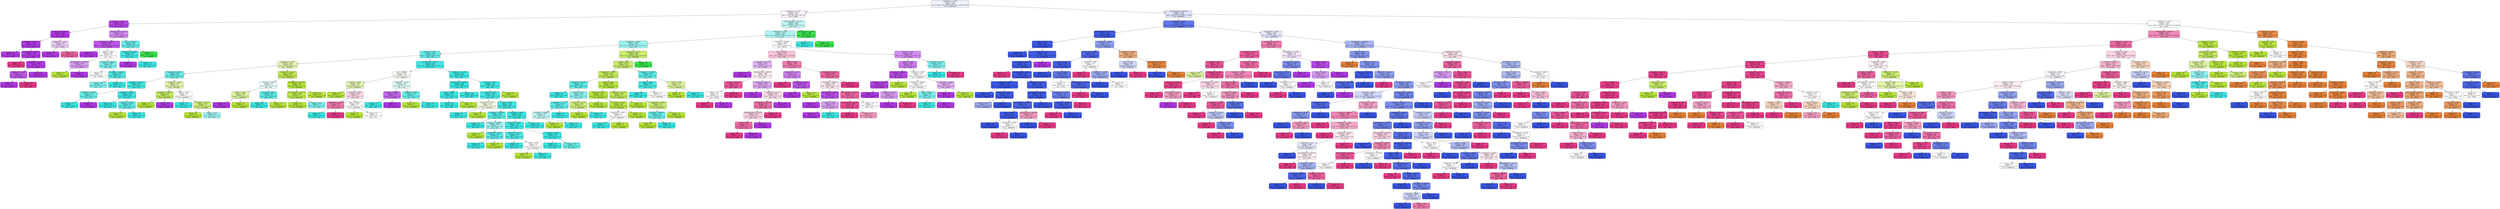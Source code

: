 digraph Tree {
node [shape=box, style="filled, rounded", color="black", fontname="helvetica"] ;
edge [fontname="helvetica"] ;
0 [label="shapefactor2 <= 0.001\nentropy = 2.651\nsamples = 4297\nvalue = [998.0, 689.0, 283.0, 797.0, 1780.0, 919.0, 1339.0]\nclass = DERMASON", fillcolor="#eff1fd"] ;
1 [label="compactness <= 0.725\nentropy = 2.017\nsamples = 1547\nvalue = [0, 372, 282, 783, 0, 892, 95]\nclass = HOROZ", fillcolor="#faf2fd"] ;
0 -> 1 [labeldistance=2.5, labelangle=45, headlabel="True"] ;
2 [label="convexarea <= 63707.5\nentropy = 0.375\nsamples = 541\nvalue = [0, 3, 4, 30, 0, 799, 8]\nclass = HOROZ", fillcolor="#b544e6"] ;
1 -> 2 ;
3 [label="shapefactor4 <= 0.998\nentropy = 0.094\nsamples = 464\nvalue = [0, 0, 0, 1, 0, 716, 7]\nclass = HOROZ", fillcolor="#b23be5"] ;
2 -> 3 ;
4 [label="shapefactor3 <= 0.503\nentropy = 0.028\nsamples = 459\nvalue = [0, 0, 0, 0, 0, 709, 2]\nclass = HOROZ", fillcolor="#b13ae5"] ;
3 -> 4 ;
5 [label="entropy = 0.0\nsamples = 363\nvalue = [0, 0, 0, 0, 0, 573, 0]\nclass = HOROZ", fillcolor="#b139e5"] ;
4 -> 5 ;
6 [label="shapefactor3 <= 0.503\nentropy = 0.109\nsamples = 96\nvalue = [0, 0, 0, 0, 0, 136, 2]\nclass = HOROZ", fillcolor="#b23ce5"] ;
4 -> 6 ;
7 [label="entropy = 0.0\nsamples = 1\nvalue = [0, 0, 0, 0, 0, 0, 1]\nclass = SIRA", fillcolor="#e53986"] ;
6 -> 7 ;
8 [label="eccentricity <= 0.847\nentropy = 0.062\nsamples = 95\nvalue = [0, 0, 0, 0, 0, 136, 1]\nclass = HOROZ", fillcolor="#b23ae5"] ;
6 -> 8 ;
9 [label="shapefactor4 <= 0.981\nentropy = 0.592\nsamples = 6\nvalue = [0, 0, 0, 0, 0, 6, 1]\nclass = HOROZ", fillcolor="#be5ae9"] ;
8 -> 9 ;
10 [label="entropy = 0.0\nsamples = 5\nvalue = [0, 0, 0, 0, 0, 6, 0]\nclass = HOROZ", fillcolor="#b139e5"] ;
9 -> 10 ;
11 [label="entropy = 0.0\nsamples = 1\nvalue = [0, 0, 0, 0, 0, 0, 1]\nclass = SIRA", fillcolor="#e53986"] ;
9 -> 11 ;
12 [label="entropy = 0.0\nsamples = 89\nvalue = [0, 0, 0, 0, 0, 130, 0]\nclass = HOROZ", fillcolor="#b139e5"] ;
8 -> 12 ;
13 [label="shapefactor3 <= 0.511\nentropy = 1.296\nsamples = 5\nvalue = [0, 0, 0, 1, 0, 7, 5]\nclass = HOROZ", fillcolor="#eccef8"] ;
3 -> 13 ;
14 [label="entropy = 0.0\nsamples = 3\nvalue = [0, 0, 0, 0, 0, 7, 0]\nclass = HOROZ", fillcolor="#b139e5"] ;
13 -> 14 ;
15 [label="entropy = 0.65\nsamples = 2\nvalue = [0, 0, 0, 1, 0, 0, 5]\nclass = SIRA", fillcolor="#ea619e"] ;
13 -> 15 ;
16 [label="minoraxislength <= 215.311\nentropy = 1.217\nsamples = 77\nvalue = [0, 3, 4, 29, 0, 83, 1]\nclass = HOROZ", fillcolor="#d18af0"] ;
2 -> 16 ;
17 [label="shapefactor2 <= 0.001\nentropy = 0.703\nsamples = 57\nvalue = [0.0, 3.0, 0.0, 8.0, 0.0, 82.0, 1.0]\nclass = HOROZ", fillcolor="#bc55e9"] ;
16 -> 17 ;
18 [label="entropy = 0.0\nsamples = 46\nvalue = [0, 0, 0, 0, 0, 74, 0]\nclass = HOROZ", fillcolor="#b139e5"] ;
17 -> 18 ;
19 [label="extent <= 0.721\nentropy = 1.684\nsamples = 11\nvalue = [0, 3, 0, 8, 0, 8, 1]\nclass = CALI", fillcolor="#ffffff"] ;
17 -> 19 ;
20 [label="minoraxislength <= 204.009\nentropy = 0.918\nsamples = 5\nvalue = [0, 3, 0, 0, 0, 6, 0]\nclass = HOROZ", fillcolor="#d89cf2"] ;
19 -> 20 ;
21 [label="entropy = 0.0\nsamples = 1\nvalue = [0, 3, 0, 0, 0, 0, 0]\nclass = BARBUNYA", fillcolor="#b7e539"] ;
20 -> 21 ;
22 [label="entropy = 0.0\nsamples = 4\nvalue = [0, 0, 0, 0, 0, 6, 0]\nclass = HOROZ", fillcolor="#b139e5"] ;
20 -> 22 ;
23 [label="perimeter <= 990.749\nentropy = 1.096\nsamples = 6\nvalue = [0, 0, 0, 8, 0, 2, 1]\nclass = CALI", fillcolor="#7beeec"] ;
19 -> 23 ;
24 [label="entropy = 1.0\nsamples = 2\nvalue = [0, 0, 0, 0, 0, 1, 1]\nclass = HOROZ", fillcolor="#ffffff"] ;
23 -> 24 ;
25 [label="convexarea <= 65416.5\nentropy = 0.503\nsamples = 4\nvalue = [0, 0, 0, 8, 0, 1, 0]\nclass = CALI", fillcolor="#52e8e6"] ;
23 -> 25 ;
26 [label="entropy = 0.811\nsamples = 2\nvalue = [0, 0, 0, 3, 0, 1, 0]\nclass = CALI", fillcolor="#7beeec"] ;
25 -> 26 ;
27 [label="entropy = 0.0\nsamples = 2\nvalue = [0, 0, 0, 5, 0, 0, 0]\nclass = CALI", fillcolor="#39e5e2"] ;
25 -> 27 ;
28 [label="area <= 151336.5\nentropy = 0.845\nsamples = 20\nvalue = [0, 0, 4, 21, 0, 1, 0]\nclass = CALI", fillcolor="#66ebe9"] ;
16 -> 28 ;
29 [label="compactness <= 0.696\nentropy = 0.267\nsamples = 17\nvalue = [0, 0, 0, 21, 0, 1, 0]\nclass = CALI", fillcolor="#42e6e3"] ;
28 -> 29 ;
30 [label="entropy = 0.0\nsamples = 1\nvalue = [0, 0, 0, 0, 0, 1, 0]\nclass = HOROZ", fillcolor="#b139e5"] ;
29 -> 30 ;
31 [label="entropy = 0.0\nsamples = 16\nvalue = [0, 0, 0, 21, 0, 0, 0]\nclass = CALI", fillcolor="#39e5e2"] ;
29 -> 31 ;
32 [label="entropy = 0.0\nsamples = 3\nvalue = [0, 0, 4, 0, 0, 0, 0]\nclass = BOMBAY", fillcolor="#39e54d"] ;
28 -> 32 ;
33 [label="majoraxislength <= 483.376\nentropy = 1.912\nsamples = 1006\nvalue = [0, 369, 278, 753, 0, 93, 87]\nclass = CALI", fillcolor="#c0f7f6"] ;
1 -> 33 ;
34 [label="shapefactor1 <= 0.006\nentropy = 1.532\nsamples = 842\nvalue = [0.0, 369.0, 4.0, 750.0, 0.0, 93.0, 87.0]\nclass = CALI", fillcolor="#aef4f3"] ;
33 -> 34 ;
35 [label="shapefactor3 <= 0.607\nentropy = 1.028\nsamples = 722\nvalue = [0.0, 361.0, 4.0, 741.0, 0.0, 9.0, 3.0]\nclass = CALI", fillcolor="#9cf2f0"] ;
34 -> 35 ;
36 [label="roundness <= 0.817\nentropy = 0.761\nsamples = 528\nvalue = [0, 137, 0, 685, 0, 9, 3]\nclass = CALI", fillcolor="#63ebe8"] ;
35 -> 36 ;
37 [label="shapefactor4 <= 0.993\nentropy = 1.081\nsamples = 108\nvalue = [0, 112, 0, 65, 0, 4, 0]\nclass = BARBUNYA", fillcolor="#e2f4af"] ;
36 -> 37 ;
38 [label="shapefactor3 <= 0.566\nentropy = 0.84\nsamples = 43\nvalue = [0, 12, 0, 56, 0, 2, 0]\nclass = CALI", fillcolor="#69ebe9"] ;
37 -> 38 ;
39 [label="shapefactor3 <= 0.531\nentropy = 0.274\nsamples = 31\nvalue = [0, 1, 0, 50, 0, 1, 0]\nclass = CALI", fillcolor="#41e6e3"] ;
38 -> 39 ;
40 [label="shapefactor1 <= 0.006\nentropy = 0.722\nsamples = 3\nvalue = [0, 0, 0, 4, 0, 1, 0]\nclass = CALI", fillcolor="#6aece9"] ;
39 -> 40 ;
41 [label="entropy = 0.0\nsamples = 2\nvalue = [0, 0, 0, 4, 0, 0, 0]\nclass = CALI", fillcolor="#39e5e2"] ;
40 -> 41 ;
42 [label="entropy = 0.0\nsamples = 1\nvalue = [0, 0, 0, 0, 0, 1, 0]\nclass = HOROZ", fillcolor="#b139e5"] ;
40 -> 42 ;
43 [label="shapefactor4 <= 0.991\nentropy = 0.149\nsamples = 28\nvalue = [0, 1, 0, 46, 0, 0, 0]\nclass = CALI", fillcolor="#3de6e3"] ;
39 -> 43 ;
44 [label="entropy = 0.0\nsamples = 23\nvalue = [0, 0, 0, 40, 0, 0, 0]\nclass = CALI", fillcolor="#39e5e2"] ;
43 -> 44 ;
45 [label="eccentricity <= 0.828\nentropy = 0.592\nsamples = 5\nvalue = [0, 1, 0, 6, 0, 0, 0]\nclass = CALI", fillcolor="#5ae9e7"] ;
43 -> 45 ;
46 [label="entropy = 0.0\nsamples = 1\nvalue = [0, 1, 0, 0, 0, 0, 0]\nclass = BARBUNYA", fillcolor="#b7e539"] ;
45 -> 46 ;
47 [label="entropy = 0.0\nsamples = 4\nvalue = [0, 0, 0, 6, 0, 0, 0]\nclass = CALI", fillcolor="#39e5e2"] ;
45 -> 47 ;
48 [label="aspectration <= 1.686\nentropy = 1.194\nsamples = 12\nvalue = [0, 11, 0, 6, 0, 1, 0]\nclass = BARBUNYA", fillcolor="#e1f4ac"] ;
38 -> 48 ;
49 [label="shapefactor1 <= 0.006\nentropy = 0.65\nsamples = 5\nvalue = [0, 5, 0, 0, 0, 1, 0]\nclass = BARBUNYA", fillcolor="#c5ea61"] ;
48 -> 49 ;
50 [label="entropy = 0.0\nsamples = 4\nvalue = [0, 5, 0, 0, 0, 0, 0]\nclass = BARBUNYA", fillcolor="#b7e539"] ;
49 -> 50 ;
51 [label="entropy = 0.0\nsamples = 1\nvalue = [0, 0, 0, 0, 0, 1, 0]\nclass = HOROZ", fillcolor="#b139e5"] ;
49 -> 51 ;
52 [label="solidity <= 0.972\nentropy = 1.0\nsamples = 7\nvalue = [0, 6, 0, 6, 0, 0, 0]\nclass = BARBUNYA", fillcolor="#ffffff"] ;
48 -> 52 ;
53 [label="entropy = 0.0\nsamples = 3\nvalue = [0, 0, 0, 4, 0, 0, 0]\nclass = CALI", fillcolor="#39e5e2"] ;
52 -> 53 ;
54 [label="roundness <= 0.773\nentropy = 0.811\nsamples = 4\nvalue = [0, 6, 0, 2, 0, 0, 0]\nclass = BARBUNYA", fillcolor="#cfee7b"] ;
52 -> 54 ;
55 [label="entropy = 0.0\nsamples = 2\nvalue = [0, 5, 0, 0, 0, 0, 0]\nclass = BARBUNYA", fillcolor="#b7e539"] ;
54 -> 55 ;
56 [label="entropy = 0.918\nsamples = 2\nvalue = [0, 1, 0, 2, 0, 0, 0]\nclass = CALI", fillcolor="#9cf2f0"] ;
54 -> 56 ;
57 [label="shapefactor3 <= 0.551\nentropy = 0.534\nsamples = 65\nvalue = [0, 100, 0, 9, 0, 2, 0]\nclass = BARBUNYA", fillcolor="#bfe84e"] ;
37 -> 57 ;
58 [label="roundness <= 0.785\nentropy = 1.46\nsamples = 7\nvalue = [0, 5, 0, 6, 0, 2, 0]\nclass = CALI", fillcolor="#e6fcfb"] ;
57 -> 58 ;
59 [label="solidity <= 0.981\nentropy = 0.918\nsamples = 3\nvalue = [0, 4, 0, 0, 0, 2, 0]\nclass = BARBUNYA", fillcolor="#dbf29c"] ;
58 -> 59 ;
60 [label="entropy = 0.0\nsamples = 1\nvalue = [0, 0, 0, 0, 0, 2, 0]\nclass = HOROZ", fillcolor="#b139e5"] ;
59 -> 60 ;
61 [label="entropy = 0.0\nsamples = 2\nvalue = [0, 4, 0, 0, 0, 0, 0]\nclass = BARBUNYA", fillcolor="#b7e539"] ;
59 -> 61 ;
62 [label="roundness <= 0.813\nentropy = 0.592\nsamples = 4\nvalue = [0, 1, 0, 6, 0, 0, 0]\nclass = CALI", fillcolor="#5ae9e7"] ;
58 -> 62 ;
63 [label="entropy = 0.0\nsamples = 3\nvalue = [0, 0, 0, 6, 0, 0, 0]\nclass = CALI", fillcolor="#39e5e2"] ;
62 -> 63 ;
64 [label="entropy = 0.0\nsamples = 1\nvalue = [0, 1, 0, 0, 0, 0, 0]\nclass = BARBUNYA", fillcolor="#b7e539"] ;
62 -> 64 ;
65 [label="equivdiameter <= 293.091\nentropy = 0.197\nsamples = 58\nvalue = [0, 95, 0, 3, 0, 0, 0]\nclass = BARBUNYA", fillcolor="#b9e63f"] ;
57 -> 65 ;
66 [label="minoraxislength <= 222.517\nentropy = 0.491\nsamples = 13\nvalue = [0, 25, 0, 3, 0, 0, 0]\nclass = BARBUNYA", fillcolor="#c0e851"] ;
65 -> 66 ;
67 [label="entropy = 0.0\nsamples = 11\nvalue = [0, 24, 0, 0, 0, 0, 0]\nclass = BARBUNYA", fillcolor="#b7e539"] ;
66 -> 67 ;
68 [label="entropy = 0.811\nsamples = 2\nvalue = [0, 1, 0, 3, 0, 0, 0]\nclass = CALI", fillcolor="#7beeec"] ;
66 -> 68 ;
69 [label="entropy = 0.0\nsamples = 45\nvalue = [0, 70, 0, 0, 0, 0, 0]\nclass = BARBUNYA", fillcolor="#b7e539"] ;
65 -> 69 ;
70 [label="equivdiameter <= 278.17\nentropy = 0.341\nsamples = 420\nvalue = [0.0, 25.0, 0.0, 620.0, 0.0, 5.0, 3.0]\nclass = CALI", fillcolor="#43e6e4"] ;
36 -> 70 ;
71 [label="area <= 58086.0\nentropy = 1.914\nsamples = 18\nvalue = [0, 8, 0, 7, 0, 5, 3]\nclass = BARBUNYA", fillcolor="#fafdf3"] ;
70 -> 71 ;
72 [label="roundness <= 0.851\nentropy = 1.669\nsamples = 10\nvalue = [0, 7, 0, 2, 0, 1, 3]\nclass = BARBUNYA", fillcolor="#e2f5b0"] ;
71 -> 72 ;
73 [label="entropy = 0.0\nsamples = 3\nvalue = [0, 6, 0, 0, 0, 0, 0]\nclass = BARBUNYA", fillcolor="#b7e539"] ;
72 -> 73 ;
74 [label="eccentricity <= 0.807\nentropy = 1.842\nsamples = 7\nvalue = [0, 1, 0, 2, 0, 1, 3]\nclass = SIRA", fillcolor="#fad7e7"] ;
72 -> 74 ;
75 [label="shapefactor4 <= 0.989\nentropy = 0.811\nsamples = 4\nvalue = [0, 0, 0, 1, 0, 0, 3]\nclass = SIRA", fillcolor="#ee7bae"] ;
74 -> 75 ;
76 [label="entropy = 0.0\nsamples = 1\nvalue = [0, 0, 0, 1, 0, 0, 0]\nclass = CALI", fillcolor="#39e5e2"] ;
75 -> 76 ;
77 [label="entropy = 0.0\nsamples = 3\nvalue = [0, 0, 0, 0, 0, 0, 3]\nclass = SIRA", fillcolor="#e53986"] ;
75 -> 77 ;
78 [label="area <= 56464.5\nentropy = 1.585\nsamples = 3\nvalue = [0, 1, 0, 1, 0, 1, 0]\nclass = BARBUNYA", fillcolor="#ffffff"] ;
74 -> 78 ;
79 [label="entropy = 0.0\nsamples = 1\nvalue = [0, 1, 0, 0, 0, 0, 0]\nclass = BARBUNYA", fillcolor="#b7e539"] ;
78 -> 79 ;
80 [label="entropy = 1.0\nsamples = 2\nvalue = [0, 0, 0, 1, 0, 1, 0]\nclass = CALI", fillcolor="#ffffff"] ;
78 -> 80 ;
81 [label="shapefactor2 <= 0.001\nentropy = 1.361\nsamples = 8\nvalue = [0, 1, 0, 5, 0, 4, 0]\nclass = CALI", fillcolor="#defbfa"] ;
71 -> 81 ;
82 [label="perimeter <= 936.191\nentropy = 0.722\nsamples = 3\nvalue = [0, 0, 0, 1, 0, 4, 0]\nclass = HOROZ", fillcolor="#c46aec"] ;
81 -> 82 ;
83 [label="entropy = 0.0\nsamples = 1\nvalue = [0, 0, 0, 1, 0, 0, 0]\nclass = CALI", fillcolor="#39e5e2"] ;
82 -> 83 ;
84 [label="entropy = 0.0\nsamples = 2\nvalue = [0, 0, 0, 0, 0, 4, 0]\nclass = HOROZ", fillcolor="#b139e5"] ;
82 -> 84 ;
85 [label="roundness <= 0.845\nentropy = 0.722\nsamples = 5\nvalue = [0, 1, 0, 4, 0, 0, 0]\nclass = CALI", fillcolor="#6aece9"] ;
81 -> 85 ;
86 [label="entropy = 0.0\nsamples = 1\nvalue = [0, 1, 0, 0, 0, 0, 0]\nclass = BARBUNYA", fillcolor="#b7e539"] ;
85 -> 86 ;
87 [label="entropy = 0.0\nsamples = 4\nvalue = [0, 0, 0, 4, 0, 0, 0]\nclass = CALI", fillcolor="#39e5e2"] ;
85 -> 87 ;
88 [label="compactness <= 0.758\nentropy = 0.179\nsamples = 402\nvalue = [0, 17, 0, 613, 0, 0, 0]\nclass = CALI", fillcolor="#3ee6e3"] ;
70 -> 88 ;
89 [label="equivdiameter <= 298.665\nentropy = 0.029\nsamples = 222\nvalue = [0, 1, 0, 344, 0, 0, 0]\nclass = CALI", fillcolor="#3ae5e2"] ;
88 -> 89 ;
90 [label="area <= 69966.0\nentropy = 0.121\nsamples = 39\nvalue = [0, 1, 0, 60, 0, 0, 0]\nclass = CALI", fillcolor="#3ce5e2"] ;
89 -> 90 ;
91 [label="entropy = 0.0\nsamples = 38\nvalue = [0, 0, 0, 60, 0, 0, 0]\nclass = CALI", fillcolor="#39e5e2"] ;
90 -> 91 ;
92 [label="entropy = 0.0\nsamples = 1\nvalue = [0, 1, 0, 0, 0, 0, 0]\nclass = BARBUNYA", fillcolor="#b7e539"] ;
90 -> 92 ;
93 [label="entropy = 0.0\nsamples = 183\nvalue = [0, 0, 0, 284, 0, 0, 0]\nclass = CALI", fillcolor="#39e5e2"] ;
89 -> 93 ;
94 [label="eccentricity <= 0.817\nentropy = 0.312\nsamples = 180\nvalue = [0, 16, 0, 269, 0, 0, 0]\nclass = CALI", fillcolor="#45e7e4"] ;
88 -> 94 ;
95 [label="roundness <= 0.825\nentropy = 0.284\nsamples = 179\nvalue = [0, 14, 0, 269, 0, 0, 0]\nclass = CALI", fillcolor="#43e6e4"] ;
94 -> 95 ;
96 [label="shapefactor4 <= 0.991\nentropy = 0.997\nsamples = 10\nvalue = [0, 8, 0, 7, 0, 0, 0]\nclass = BARBUNYA", fillcolor="#f6fce6"] ;
95 -> 96 ;
97 [label="entropy = 0.0\nsamples = 5\nvalue = [0, 0, 0, 7, 0, 0, 0]\nclass = CALI", fillcolor="#39e5e2"] ;
96 -> 97 ;
98 [label="entropy = 0.0\nsamples = 5\nvalue = [0, 8, 0, 0, 0, 0, 0]\nclass = BARBUNYA", fillcolor="#b7e539"] ;
96 -> 98 ;
99 [label="extent <= 0.696\nentropy = 0.155\nsamples = 169\nvalue = [0, 6, 0, 262, 0, 0, 0]\nclass = CALI", fillcolor="#3ee6e3"] ;
95 -> 99 ;
100 [label="convexarea <= 73540.5\nentropy = 0.592\nsamples = 15\nvalue = [0, 3, 0, 18, 0, 0, 0]\nclass = CALI", fillcolor="#5ae9e7"] ;
99 -> 100 ;
101 [label="entropy = 0.0\nsamples = 8\nvalue = [0, 0, 0, 12, 0, 0, 0]\nclass = CALI", fillcolor="#39e5e2"] ;
100 -> 101 ;
102 [label="perimeter <= 1047.651\nentropy = 0.918\nsamples = 7\nvalue = [0, 3, 0, 6, 0, 0, 0]\nclass = CALI", fillcolor="#9cf2f0"] ;
100 -> 102 ;
103 [label="entropy = 0.0\nsamples = 2\nvalue = [0, 2, 0, 0, 0, 0, 0]\nclass = BARBUNYA", fillcolor="#b7e539"] ;
102 -> 103 ;
104 [label="shapefactor4 <= 0.994\nentropy = 0.592\nsamples = 5\nvalue = [0, 1, 0, 6, 0, 0, 0]\nclass = CALI", fillcolor="#5ae9e7"] ;
102 -> 104 ;
105 [label="entropy = 0.0\nsamples = 4\nvalue = [0, 0, 0, 6, 0, 0, 0]\nclass = CALI", fillcolor="#39e5e2"] ;
104 -> 105 ;
106 [label="entropy = 0.0\nsamples = 1\nvalue = [0, 1, 0, 0, 0, 0, 0]\nclass = BARBUNYA", fillcolor="#b7e539"] ;
104 -> 106 ;
107 [label="eccentricity <= 0.804\nentropy = 0.095\nsamples = 154\nvalue = [0, 3, 0, 244, 0, 0, 0]\nclass = CALI", fillcolor="#3be5e2"] ;
99 -> 107 ;
108 [label="roundness <= 0.847\nentropy = 0.174\nsamples = 74\nvalue = [0, 3, 0, 112, 0, 0, 0]\nclass = CALI", fillcolor="#3ee6e3"] ;
107 -> 108 ;
109 [label="shapefactor4 <= 0.997\nentropy = 0.454\nsamples = 17\nvalue = [0, 2, 0, 19, 0, 0, 0]\nclass = CALI", fillcolor="#4ee8e5"] ;
108 -> 109 ;
110 [label="entropy = 0.0\nsamples = 14\nvalue = [0, 0, 0, 17, 0, 0, 0]\nclass = CALI", fillcolor="#39e5e2"] ;
109 -> 110 ;
111 [label="solidity <= 0.99\nentropy = 1.0\nsamples = 3\nvalue = [0, 2, 0, 2, 0, 0, 0]\nclass = BARBUNYA", fillcolor="#ffffff"] ;
109 -> 111 ;
112 [label="entropy = 0.0\nsamples = 2\nvalue = [0, 2, 0, 0, 0, 0, 0]\nclass = BARBUNYA", fillcolor="#b7e539"] ;
111 -> 112 ;
113 [label="entropy = 0.0\nsamples = 1\nvalue = [0, 0, 0, 2, 0, 0, 0]\nclass = CALI", fillcolor="#39e5e2"] ;
111 -> 113 ;
114 [label="eccentricity <= 0.804\nentropy = 0.085\nsamples = 57\nvalue = [0, 1, 0, 93, 0, 0, 0]\nclass = CALI", fillcolor="#3be5e2"] ;
108 -> 114 ;
115 [label="entropy = 0.0\nsamples = 55\nvalue = [0, 0, 0, 89, 0, 0, 0]\nclass = CALI", fillcolor="#39e5e2"] ;
114 -> 115 ;
116 [label="entropy = 0.722\nsamples = 2\nvalue = [0, 1, 0, 4, 0, 0, 0]\nclass = CALI", fillcolor="#6aece9"] ;
114 -> 116 ;
117 [label="entropy = 0.0\nsamples = 80\nvalue = [0, 0, 0, 132, 0, 0, 0]\nclass = CALI", fillcolor="#39e5e2"] ;
107 -> 117 ;
118 [label="entropy = 0.0\nsamples = 1\nvalue = [0, 2, 0, 0, 0, 0, 0]\nclass = BARBUNYA", fillcolor="#b7e539"] ;
94 -> 118 ;
119 [label="shapefactor3 <= 0.711\nentropy = 0.819\nsamples = 194\nvalue = [0.0, 224.0, 4.0, 56.0, 0.0, 0.0, 0.0]\nclass = BARBUNYA", fillcolor="#caec6d"] ;
35 -> 119 ;
120 [label="solidity <= 0.99\nentropy = 0.722\nsamples = 192\nvalue = [0, 224, 0, 56, 0, 0, 0]\nclass = BARBUNYA", fillcolor="#c9ec6a"] ;
119 -> 120 ;
121 [label="shapefactor4 <= 0.991\nentropy = 0.602\nsamples = 176\nvalue = [0, 221, 0, 38, 0, 0, 0]\nclass = BARBUNYA", fillcolor="#c3e95b"] ;
120 -> 121 ;
122 [label="compactness <= 0.786\nentropy = 0.614\nsamples = 21\nvalue = [0, 5, 0, 28, 0, 0, 0]\nclass = CALI", fillcolor="#5ceae7"] ;
121 -> 122 ;
123 [label="entropy = 0.0\nsamples = 10\nvalue = [0, 0, 0, 16, 0, 0, 0]\nclass = CALI", fillcolor="#39e5e2"] ;
122 -> 123 ;
124 [label="extent <= 0.779\nentropy = 0.874\nsamples = 11\nvalue = [0, 5, 0, 12, 0, 0, 0]\nclass = CALI", fillcolor="#8bf0ee"] ;
122 -> 124 ;
125 [label="aspectration <= 1.557\nentropy = 0.619\nsamples = 8\nvalue = [0, 2, 0, 11, 0, 0, 0]\nclass = CALI", fillcolor="#5deae7"] ;
124 -> 125 ;
126 [label="convexarea <= 69081.5\nentropy = 0.971\nsamples = 4\nvalue = [0, 2, 0, 3, 0, 0, 0]\nclass = CALI", fillcolor="#bdf6f5"] ;
125 -> 126 ;
127 [label="entropy = 0.0\nsamples = 1\nvalue = [0, 2, 0, 0, 0, 0, 0]\nclass = BARBUNYA", fillcolor="#b7e539"] ;
126 -> 127 ;
128 [label="entropy = 0.0\nsamples = 3\nvalue = [0, 0, 0, 3, 0, 0, 0]\nclass = CALI", fillcolor="#39e5e2"] ;
126 -> 128 ;
129 [label="entropy = 0.0\nsamples = 4\nvalue = [0, 0, 0, 8, 0, 0, 0]\nclass = CALI", fillcolor="#39e5e2"] ;
125 -> 129 ;
130 [label="eccentricity <= 0.778\nentropy = 0.811\nsamples = 3\nvalue = [0, 3, 0, 1, 0, 0, 0]\nclass = BARBUNYA", fillcolor="#cfee7b"] ;
124 -> 130 ;
131 [label="entropy = 0.0\nsamples = 2\nvalue = [0, 3, 0, 0, 0, 0, 0]\nclass = BARBUNYA", fillcolor="#b7e539"] ;
130 -> 131 ;
132 [label="entropy = 0.0\nsamples = 1\nvalue = [0, 0, 0, 1, 0, 0, 0]\nclass = CALI", fillcolor="#39e5e2"] ;
130 -> 132 ;
133 [label="solidity <= 0.986\nentropy = 0.261\nsamples = 155\nvalue = [0, 216, 0, 10, 0, 0, 0]\nclass = BARBUNYA", fillcolor="#bae642"] ;
121 -> 133 ;
134 [label="aspectration <= 1.62\nentropy = 0.091\nsamples = 124\nvalue = [0, 172, 0, 2, 0, 0, 0]\nclass = BARBUNYA", fillcolor="#b8e53b"] ;
133 -> 134 ;
135 [label="entropy = 0.0\nsamples = 104\nvalue = [0, 143, 0, 0, 0, 0, 0]\nclass = BARBUNYA", fillcolor="#b7e539"] ;
134 -> 135 ;
136 [label="eccentricity <= 0.787\nentropy = 0.345\nsamples = 20\nvalue = [0, 29, 0, 2, 0, 0, 0]\nclass = BARBUNYA", fillcolor="#bce747"] ;
134 -> 136 ;
137 [label="shapefactor4 <= 0.995\nentropy = 1.0\nsamples = 4\nvalue = [0, 2, 0, 2, 0, 0, 0]\nclass = BARBUNYA", fillcolor="#ffffff"] ;
136 -> 137 ;
138 [label="entropy = 0.0\nsamples = 2\nvalue = [0, 0, 0, 2, 0, 0, 0]\nclass = CALI", fillcolor="#39e5e2"] ;
137 -> 138 ;
139 [label="entropy = 0.0\nsamples = 2\nvalue = [0, 2, 0, 0, 0, 0, 0]\nclass = BARBUNYA", fillcolor="#b7e539"] ;
137 -> 139 ;
140 [label="entropy = 0.0\nsamples = 16\nvalue = [0, 27, 0, 0, 0, 0, 0]\nclass = BARBUNYA", fillcolor="#b7e539"] ;
136 -> 140 ;
141 [label="shapefactor1 <= 0.005\nentropy = 0.619\nsamples = 31\nvalue = [0, 44, 0, 8, 0, 0, 0]\nclass = BARBUNYA", fillcolor="#c4ea5d"] ;
133 -> 141 ;
142 [label="entropy = 0.0\nsamples = 10\nvalue = [0, 18, 0, 0, 0, 0, 0]\nclass = BARBUNYA", fillcolor="#b7e539"] ;
141 -> 142 ;
143 [label="shapefactor4 <= 0.996\nentropy = 0.787\nsamples = 21\nvalue = [0, 26, 0, 8, 0, 0, 0]\nclass = BARBUNYA", fillcolor="#cded76"] ;
141 -> 143 ;
144 [label="convexarea <= 64851.0\nentropy = 0.722\nsamples = 8\nvalue = [0, 2, 0, 8, 0, 0, 0]\nclass = CALI", fillcolor="#6aece9"] ;
143 -> 144 ;
145 [label="entropy = 0.0\nsamples = 1\nvalue = [0, 2, 0, 0, 0, 0, 0]\nclass = BARBUNYA", fillcolor="#b7e539"] ;
144 -> 145 ;
146 [label="entropy = 0.0\nsamples = 7\nvalue = [0, 0, 0, 8, 0, 0, 0]\nclass = CALI", fillcolor="#39e5e2"] ;
144 -> 146 ;
147 [label="entropy = 0.0\nsamples = 13\nvalue = [0, 24, 0, 0, 0, 0, 0]\nclass = BARBUNYA", fillcolor="#b7e539"] ;
143 -> 147 ;
148 [label="shapefactor2 <= 0.001\nentropy = 0.592\nsamples = 16\nvalue = [0, 3, 0, 18, 0, 0, 0]\nclass = CALI", fillcolor="#5ae9e7"] ;
120 -> 148 ;
149 [label="extent <= 0.809\nentropy = 0.31\nsamples = 13\nvalue = [0, 1, 0, 17, 0, 0, 0]\nclass = CALI", fillcolor="#45e7e4"] ;
148 -> 149 ;
150 [label="entropy = 0.0\nsamples = 11\nvalue = [0, 0, 0, 16, 0, 0, 0]\nclass = CALI", fillcolor="#39e5e2"] ;
149 -> 150 ;
151 [label="entropy = 1.0\nsamples = 2\nvalue = [0, 1, 0, 1, 0, 0, 0]\nclass = BARBUNYA", fillcolor="#ffffff"] ;
149 -> 151 ;
152 [label="extent <= 0.793\nentropy = 0.918\nsamples = 3\nvalue = [0, 2, 0, 1, 0, 0, 0]\nclass = BARBUNYA", fillcolor="#dbf29c"] ;
148 -> 152 ;
153 [label="entropy = 0.0\nsamples = 2\nvalue = [0, 2, 0, 0, 0, 0, 0]\nclass = BARBUNYA", fillcolor="#b7e539"] ;
152 -> 153 ;
154 [label="entropy = 0.0\nsamples = 1\nvalue = [0, 0, 0, 1, 0, 0, 0]\nclass = CALI", fillcolor="#39e5e2"] ;
152 -> 154 ;
155 [label="entropy = 0.0\nsamples = 2\nvalue = [0, 0, 4, 0, 0, 0, 0]\nclass = BOMBAY", fillcolor="#39e54d"] ;
119 -> 155 ;
156 [label="perimeter <= 920.066\nentropy = 1.443\nsamples = 120\nvalue = [0, 8, 0, 9, 0, 84, 84]\nclass = HOROZ", fillcolor="#ffffff"] ;
34 -> 156 ;
157 [label="area <= 49638.5\nentropy = 1.155\nsamples = 91\nvalue = [0.0, 1.0, 0.0, 3.0, 0.0, 56.0, 82.0]\nclass = SIRA", fillcolor="#f7c3da"] ;
156 -> 157 ;
158 [label="compactness <= 0.734\nentropy = 0.959\nsamples = 39\nvalue = [0, 0, 0, 0, 0, 39, 24]\nclass = HOROZ", fillcolor="#e1b3f5"] ;
157 -> 158 ;
159 [label="entropy = 0.0\nsamples = 11\nvalue = [0, 0, 0, 0, 0, 17, 0]\nclass = HOROZ", fillcolor="#b139e5"] ;
158 -> 159 ;
160 [label="majoraxislength <= 329.026\nentropy = 0.999\nsamples = 28\nvalue = [0, 0, 0, 0, 0, 22, 24]\nclass = SIRA", fillcolor="#fdeff5"] ;
158 -> 160 ;
161 [label="perimeter <= 811.31\nentropy = 0.567\nsamples = 12\nvalue = [0, 0, 0, 0, 0, 2, 13]\nclass = SIRA", fillcolor="#e95799"] ;
160 -> 161 ;
162 [label="extent <= 0.8\nentropy = 1.0\nsamples = 3\nvalue = [0, 0, 0, 0, 0, 2, 2]\nclass = HOROZ", fillcolor="#ffffff"] ;
161 -> 162 ;
163 [label="entropy = 0.0\nsamples = 1\nvalue = [0, 0, 0, 0, 0, 0, 2]\nclass = SIRA", fillcolor="#e53986"] ;
162 -> 163 ;
164 [label="entropy = 0.0\nsamples = 2\nvalue = [0, 0, 0, 0, 0, 2, 0]\nclass = HOROZ", fillcolor="#b139e5"] ;
162 -> 164 ;
165 [label="entropy = 0.0\nsamples = 9\nvalue = [0, 0, 0, 0, 0, 0, 11]\nclass = SIRA", fillcolor="#e53986"] ;
161 -> 165 ;
166 [label="convexarea <= 48173.5\nentropy = 0.938\nsamples = 16\nvalue = [0, 0, 0, 0, 0, 20, 11]\nclass = HOROZ", fillcolor="#dca6f3"] ;
160 -> 166 ;
167 [label="entropy = 0.0\nsamples = 4\nvalue = [0, 0, 0, 0, 0, 11, 0]\nclass = HOROZ", fillcolor="#b139e5"] ;
166 -> 167 ;
168 [label="compactness <= 0.75\nentropy = 0.993\nsamples = 12\nvalue = [0, 0, 0, 0, 0, 9, 11]\nclass = SIRA", fillcolor="#fadbe9"] ;
166 -> 168 ;
169 [label="equivdiameter <= 247.925\nentropy = 0.75\nsamples = 10\nvalue = [0, 0, 0, 0, 0, 3, 11]\nclass = SIRA", fillcolor="#ec6fa7"] ;
168 -> 169 ;
170 [label="minoraxislength <= 185.611\nentropy = 0.985\nsamples = 5\nvalue = [0, 0, 0, 0, 0, 3, 4]\nclass = SIRA", fillcolor="#f8cee1"] ;
169 -> 170 ;
171 [label="extent <= 0.8\nentropy = 0.722\nsamples = 3\nvalue = [0, 0, 0, 0, 0, 1, 4]\nclass = SIRA", fillcolor="#ec6aa4"] ;
170 -> 171 ;
172 [label="entropy = 0.0\nsamples = 2\nvalue = [0, 0, 0, 0, 0, 0, 4]\nclass = SIRA", fillcolor="#e53986"] ;
171 -> 172 ;
173 [label="entropy = 0.0\nsamples = 1\nvalue = [0, 0, 0, 0, 0, 1, 0]\nclass = HOROZ", fillcolor="#b139e5"] ;
171 -> 173 ;
174 [label="entropy = 0.0\nsamples = 2\nvalue = [0, 0, 0, 0, 0, 2, 0]\nclass = HOROZ", fillcolor="#b139e5"] ;
170 -> 174 ;
175 [label="entropy = 0.0\nsamples = 5\nvalue = [0, 0, 0, 0, 0, 0, 7]\nclass = SIRA", fillcolor="#e53986"] ;
169 -> 175 ;
176 [label="entropy = 0.0\nsamples = 2\nvalue = [0, 0, 0, 0, 0, 6, 0]\nclass = HOROZ", fillcolor="#b139e5"] ;
168 -> 176 ;
177 [label="solidity <= 0.983\nentropy = 1.063\nsamples = 52\nvalue = [0, 1, 0, 3, 0, 17, 58]\nclass = SIRA", fillcolor="#ee7caf"] ;
157 -> 177 ;
178 [label="compactness <= 0.743\nentropy = 1.157\nsamples = 8\nvalue = [0, 1, 0, 0, 0, 7, 2]\nclass = HOROZ", fillcolor="#ce83ef"] ;
177 -> 178 ;
179 [label="entropy = 0.0\nsamples = 2\nvalue = [0, 0, 0, 0, 0, 0, 2]\nclass = SIRA", fillcolor="#e53986"] ;
178 -> 179 ;
180 [label="shapefactor2 <= 0.001\nentropy = 0.544\nsamples = 6\nvalue = [0, 1, 0, 0, 0, 7, 0]\nclass = HOROZ", fillcolor="#bc55e9"] ;
178 -> 180 ;
181 [label="entropy = 0.0\nsamples = 5\nvalue = [0, 0, 0, 0, 0, 7, 0]\nclass = HOROZ", fillcolor="#b139e5"] ;
180 -> 181 ;
182 [label="entropy = 0.0\nsamples = 1\nvalue = [0, 1, 0, 0, 0, 0, 0]\nclass = BARBUNYA", fillcolor="#b7e539"] ;
180 -> 182 ;
183 [label="shapefactor2 <= 0.001\nentropy = 0.845\nsamples = 44\nvalue = [0, 0, 0, 3, 0, 10, 56]\nclass = SIRA", fillcolor="#eb65a1"] ;
177 -> 183 ;
184 [label="convexarea <= 54494.0\nentropy = 1.404\nsamples = 17\nvalue = [0, 0, 0, 3, 0, 10, 12]\nclass = SIRA", fillcolor="#fce5ef"] ;
183 -> 184 ;
185 [label="equivdiameter <= 261.095\nentropy = 0.469\nsamples = 7\nvalue = [0, 0, 0, 1, 0, 9, 0]\nclass = HOROZ", fillcolor="#ba4fe8"] ;
184 -> 185 ;
186 [label="entropy = 0.0\nsamples = 4\nvalue = [0, 0, 0, 0, 0, 7, 0]\nclass = HOROZ", fillcolor="#b139e5"] ;
185 -> 186 ;
187 [label="extent <= 0.793\nentropy = 0.918\nsamples = 3\nvalue = [0, 0, 0, 1, 0, 2, 0]\nclass = HOROZ", fillcolor="#d89cf2"] ;
185 -> 187 ;
188 [label="entropy = 0.0\nsamples = 2\nvalue = [0, 0, 0, 0, 0, 2, 0]\nclass = HOROZ", fillcolor="#b139e5"] ;
187 -> 188 ;
189 [label="entropy = 0.0\nsamples = 1\nvalue = [0, 0, 0, 1, 0, 0, 0]\nclass = CALI", fillcolor="#39e5e2"] ;
187 -> 189 ;
190 [label="minoraxislength <= 198.248\nentropy = 0.906\nsamples = 10\nvalue = [0, 0, 0, 2, 0, 1, 12]\nclass = SIRA", fillcolor="#eb67a2"] ;
184 -> 190 ;
191 [label="majoraxislength <= 360.567\nentropy = 0.439\nsamples = 8\nvalue = [0, 0, 0, 0, 0, 1, 10]\nclass = SIRA", fillcolor="#e84d92"] ;
190 -> 191 ;
192 [label="entropy = 0.0\nsamples = 6\nvalue = [0, 0, 0, 0, 0, 0, 8]\nclass = SIRA", fillcolor="#e53986"] ;
191 -> 192 ;
193 [label="entropy = 0.918\nsamples = 2\nvalue = [0, 0, 0, 0, 0, 1, 2]\nclass = SIRA", fillcolor="#f29cc2"] ;
191 -> 193 ;
194 [label="entropy = 1.0\nsamples = 2\nvalue = [0, 0, 0, 2, 0, 0, 2]\nclass = CALI", fillcolor="#ffffff"] ;
190 -> 194 ;
195 [label="entropy = 0.0\nsamples = 27\nvalue = [0, 0, 0, 0, 0, 0, 44]\nclass = SIRA", fillcolor="#e53986"] ;
183 -> 195 ;
196 [label="roundness <= 0.83\nentropy = 1.432\nsamples = 29\nvalue = [0.0, 7.0, 0.0, 6.0, 0.0, 28.0, 2.0]\nclass = HOROZ", fillcolor="#d28cf0"] ;
156 -> 196 ;
197 [label="extent <= 0.758\nentropy = 1.208\nsamples = 25\nvalue = [0, 7, 0, 3, 0, 28, 1]\nclass = HOROZ", fillcolor="#cc7dee"] ;
196 -> 197 ;
198 [label="convexarea <= 60985.0\nentropy = 0.497\nsamples = 17\nvalue = [0, 1, 0, 0, 0, 22, 1]\nclass = HOROZ", fillcolor="#b84ae7"] ;
197 -> 198 ;
199 [label="shapefactor3 <= 0.56\nentropy = 0.258\nsamples = 16\nvalue = [0, 0, 0, 0, 0, 22, 1]\nclass = HOROZ", fillcolor="#b542e6"] ;
198 -> 199 ;
200 [label="entropy = 0.0\nsamples = 13\nvalue = [0, 0, 0, 0, 0, 20, 0]\nclass = HOROZ", fillcolor="#b139e5"] ;
199 -> 200 ;
201 [label="eccentricity <= 0.819\nentropy = 0.918\nsamples = 3\nvalue = [0, 0, 0, 0, 0, 2, 1]\nclass = HOROZ", fillcolor="#d89cf2"] ;
199 -> 201 ;
202 [label="entropy = 0.0\nsamples = 2\nvalue = [0, 0, 0, 0, 0, 2, 0]\nclass = HOROZ", fillcolor="#b139e5"] ;
201 -> 202 ;
203 [label="entropy = 0.0\nsamples = 1\nvalue = [0, 0, 0, 0, 0, 0, 1]\nclass = SIRA", fillcolor="#e53986"] ;
201 -> 203 ;
204 [label="entropy = 0.0\nsamples = 1\nvalue = [0, 1, 0, 0, 0, 0, 0]\nclass = BARBUNYA", fillcolor="#b7e539"] ;
198 -> 204 ;
205 [label="eccentricity <= 0.843\nentropy = 1.522\nsamples = 8\nvalue = [0, 6, 0, 3, 0, 6, 0]\nclass = BARBUNYA", fillcolor="#ffffff"] ;
197 -> 205 ;
206 [label="convexarea <= 55684.5\nentropy = 1.449\nsamples = 4\nvalue = [0, 3, 0, 3, 0, 1, 0]\nclass = BARBUNYA", fillcolor="#ffffff"] ;
205 -> 206 ;
207 [label="entropy = 0.0\nsamples = 1\nvalue = [0, 3, 0, 0, 0, 0, 0]\nclass = BARBUNYA", fillcolor="#b7e539"] ;
206 -> 207 ;
208 [label="area <= 59951.5\nentropy = 0.811\nsamples = 3\nvalue = [0, 0, 0, 3, 0, 1, 0]\nclass = CALI", fillcolor="#7beeec"] ;
206 -> 208 ;
209 [label="entropy = 0.0\nsamples = 2\nvalue = [0, 0, 0, 3, 0, 0, 0]\nclass = CALI", fillcolor="#39e5e2"] ;
208 -> 209 ;
210 [label="entropy = 0.0\nsamples = 1\nvalue = [0, 0, 0, 0, 0, 1, 0]\nclass = HOROZ", fillcolor="#b139e5"] ;
208 -> 210 ;
211 [label="aspectration <= 1.888\nentropy = 0.954\nsamples = 4\nvalue = [0, 3, 0, 0, 0, 5, 0]\nclass = HOROZ", fillcolor="#e0b0f5"] ;
205 -> 211 ;
212 [label="entropy = 0.0\nsamples = 3\nvalue = [0, 0, 0, 0, 0, 5, 0]\nclass = HOROZ", fillcolor="#b139e5"] ;
211 -> 212 ;
213 [label="entropy = 0.0\nsamples = 1\nvalue = [0, 3, 0, 0, 0, 0, 0]\nclass = BARBUNYA", fillcolor="#b7e539"] ;
211 -> 213 ;
214 [label="aspectration <= 1.812\nentropy = 0.811\nsamples = 4\nvalue = [0, 0, 0, 3, 0, 0, 1]\nclass = CALI", fillcolor="#7beeec"] ;
196 -> 214 ;
215 [label="entropy = 0.0\nsamples = 3\nvalue = [0, 0, 0, 3, 0, 0, 0]\nclass = CALI", fillcolor="#39e5e2"] ;
214 -> 215 ;
216 [label="entropy = 0.0\nsamples = 1\nvalue = [0, 0, 0, 0, 0, 0, 1]\nclass = SIRA", fillcolor="#e53986"] ;
214 -> 216 ;
217 [label="equivdiameter <= 394.79\nentropy = 0.086\nsamples = 164\nvalue = [0, 0, 274, 3, 0, 0, 0]\nclass = BOMBAY", fillcolor="#3be54f"] ;
33 -> 217 ;
218 [label="entropy = 0.0\nsamples = 2\nvalue = [0, 0, 0, 3, 0, 0, 0]\nclass = CALI", fillcolor="#39e5e2"] ;
217 -> 218 ;
219 [label="entropy = 0.0\nsamples = 162\nvalue = [0, 0, 274, 0, 0, 0, 0]\nclass = BOMBAY", fillcolor="#39e54d"] ;
217 -> 219 ;
220 [label="minoraxislength <= 184.397\nentropy = 1.878\nsamples = 2750\nvalue = [998, 317, 1, 14, 1780, 27, 1244]\nclass = DERMASON", fillcolor="#dde2fb"] ;
0 -> 220 [labeldistance=2.5, labelangle=-45, headlabel="False"] ;
221 [label="perimeter <= 704.89\nentropy = 0.807\nsamples = 1265\nvalue = [31.0, 2.0, 0.0, 0.0, 1635.0, 23.0, 284.0]\nclass = DERMASON", fillcolor="#6178ea"] ;
220 -> 221 ;
222 [label="minoraxislength <= 178.056\nentropy = 0.257\nsamples = 886\nvalue = [24, 0, 0, 0, 1326, 2, 21]\nclass = DERMASON", fillcolor="#405ce6"] ;
221 -> 222 ;
223 [label="area <= 31671.0\nentropy = 0.118\nsamples = 827\nvalue = [1, 0, 0, 0, 1267, 2, 15]\nclass = DERMASON", fillcolor="#3c58e5"] ;
222 -> 223 ;
224 [label="entropy = 0.0\nsamples = 533\nvalue = [0, 0, 0, 0, 823, 0, 0]\nclass = DERMASON", fillcolor="#3956e5"] ;
223 -> 224 ;
225 [label="aspectration <= 1.764\nentropy = 0.269\nsamples = 294\nvalue = [1.0, 0.0, 0.0, 0.0, 444.0, 2.0, 15.0]\nclass = DERMASON", fillcolor="#415de6"] ;
223 -> 225 ;
226 [label="shapefactor4 <= 0.985\nentropy = 0.23\nsamples = 292\nvalue = [1, 0, 0, 0, 444, 0, 15]\nclass = DERMASON", fillcolor="#405ce6"] ;
225 -> 226 ;
227 [label="entropy = 0.0\nsamples = 1\nvalue = [0, 0, 0, 0, 0, 0, 4]\nclass = SIRA", fillcolor="#e53986"] ;
226 -> 227 ;
228 [label="equivdiameter <= 206.409\nentropy = 0.186\nsamples = 291\nvalue = [1, 0, 0, 0, 444, 0, 11]\nclass = DERMASON", fillcolor="#3e5be6"] ;
226 -> 228 ;
229 [label="shapefactor2 <= 0.002\nentropy = 0.043\nsamples = 137\nvalue = [1.0, 0.0, 0.0, 0.0, 213.0, 0.0, 0.0]\nclass = DERMASON", fillcolor="#3a57e5"] ;
228 -> 229 ;
230 [label="entropy = 0.0\nsamples = 122\nvalue = [0, 0, 0, 0, 188, 0, 0]\nclass = DERMASON", fillcolor="#3956e5"] ;
229 -> 230 ;
231 [label="shapefactor4 <= 0.995\nentropy = 0.235\nsamples = 15\nvalue = [1, 0, 0, 0, 25, 0, 0]\nclass = DERMASON", fillcolor="#415de6"] ;
229 -> 231 ;
232 [label="entropy = 0.918\nsamples = 2\nvalue = [1, 0, 0, 0, 2, 0, 0]\nclass = DERMASON", fillcolor="#9caaf2"] ;
231 -> 232 ;
233 [label="entropy = 0.0\nsamples = 13\nvalue = [0, 0, 0, 0, 23, 0, 0]\nclass = DERMASON", fillcolor="#3956e5"] ;
231 -> 233 ;
234 [label="compactness <= 0.835\nentropy = 0.267\nsamples = 154\nvalue = [0, 0, 0, 0, 231, 0, 11]\nclass = DERMASON", fillcolor="#425ee6"] ;
228 -> 234 ;
235 [label="minoraxislength <= 168.783\nentropy = 0.182\nsamples = 138\nvalue = [0, 0, 0, 0, 211, 0, 6]\nclass = DERMASON", fillcolor="#3f5be6"] ;
234 -> 235 ;
236 [label="minoraxislength <= 168.672\nentropy = 0.41\nsamples = 46\nvalue = [0, 0, 0, 0, 67, 0, 6]\nclass = DERMASON", fillcolor="#4b65e7"] ;
235 -> 236 ;
237 [label="extent <= 0.805\nentropy = 0.194\nsamples = 43\nvalue = [0, 0, 0, 0, 65, 0, 2]\nclass = DERMASON", fillcolor="#3f5be6"] ;
236 -> 237 ;
238 [label="entropy = 0.0\nsamples = 39\nvalue = [0, 0, 0, 0, 63, 0, 0]\nclass = DERMASON", fillcolor="#3956e5"] ;
237 -> 238 ;
239 [label="shapefactor4 <= 0.997\nentropy = 1.0\nsamples = 4\nvalue = [0, 0, 0, 0, 2, 0, 2]\nclass = DERMASON", fillcolor="#ffffff"] ;
237 -> 239 ;
240 [label="entropy = 0.0\nsamples = 2\nvalue = [0, 0, 0, 0, 0, 0, 2]\nclass = SIRA", fillcolor="#e53986"] ;
239 -> 240 ;
241 [label="entropy = 0.0\nsamples = 2\nvalue = [0, 0, 0, 0, 2, 0, 0]\nclass = DERMASON", fillcolor="#3956e5"] ;
239 -> 241 ;
242 [label="equivdiameter <= 207.869\nentropy = 0.918\nsamples = 3\nvalue = [0, 0, 0, 0, 2, 0, 4]\nclass = SIRA", fillcolor="#f29cc2"] ;
236 -> 242 ;
243 [label="entropy = 0.0\nsamples = 1\nvalue = [0, 0, 0, 0, 2, 0, 0]\nclass = DERMASON", fillcolor="#3956e5"] ;
242 -> 243 ;
244 [label="entropy = 0.0\nsamples = 2\nvalue = [0, 0, 0, 0, 0, 0, 4]\nclass = SIRA", fillcolor="#e53986"] ;
242 -> 244 ;
245 [label="entropy = 0.0\nsamples = 92\nvalue = [0, 0, 0, 0, 144, 0, 0]\nclass = DERMASON", fillcolor="#3956e5"] ;
235 -> 245 ;
246 [label="shapefactor4 <= 0.999\nentropy = 0.722\nsamples = 16\nvalue = [0, 0, 0, 0, 20, 0, 5]\nclass = DERMASON", fillcolor="#6a80ec"] ;
234 -> 246 ;
247 [label="perimeter <= 671.493\nentropy = 0.276\nsamples = 14\nvalue = [0, 0, 0, 0, 20, 0, 1]\nclass = DERMASON", fillcolor="#435ee6"] ;
246 -> 247 ;
248 [label="entropy = 0.0\nsamples = 1\nvalue = [0, 0, 0, 0, 0, 0, 1]\nclass = SIRA", fillcolor="#e53986"] ;
247 -> 248 ;
249 [label="entropy = 0.0\nsamples = 13\nvalue = [0, 0, 0, 0, 20, 0, 0]\nclass = DERMASON", fillcolor="#3956e5"] ;
247 -> 249 ;
250 [label="entropy = 0.0\nsamples = 2\nvalue = [0, 0, 0, 0, 0, 0, 4]\nclass = SIRA", fillcolor="#e53986"] ;
246 -> 250 ;
251 [label="entropy = 0.0\nsamples = 2\nvalue = [0, 0, 0, 0, 0, 2, 0]\nclass = HOROZ", fillcolor="#b139e5"] ;
225 -> 251 ;
252 [label="compactness <= 0.869\nentropy = 1.157\nsamples = 59\nvalue = [23, 0, 0, 0, 59, 0, 6]\nclass = DERMASON", fillcolor="#91a1f1"] ;
222 -> 252 ;
253 [label="roundness <= 0.945\nentropy = 0.569\nsamples = 43\nvalue = [3, 0, 0, 0, 54, 0, 3]\nclass = DERMASON", fillcolor="#4e68e8"] ;
252 -> 253 ;
254 [label="extent <= 0.786\nentropy = 0.355\nsamples = 38\nvalue = [2, 0, 0, 0, 52, 0, 1]\nclass = DERMASON", fillcolor="#4460e6"] ;
253 -> 254 ;
255 [label="entropy = 0.0\nsamples = 26\nvalue = [0, 0, 0, 0, 39, 0, 0]\nclass = DERMASON", fillcolor="#3956e5"] ;
254 -> 255 ;
256 [label="area <= 34398.0\nentropy = 0.868\nsamples = 12\nvalue = [2, 0, 0, 0, 13, 0, 1]\nclass = DERMASON", fillcolor="#637aeb"] ;
254 -> 256 ;
257 [label="entropy = 1.0\nsamples = 2\nvalue = [2, 0, 0, 0, 2, 0, 0]\nclass = SEKER", fillcolor="#ffffff"] ;
256 -> 257 ;
258 [label="minoraxislength <= 178.422\nentropy = 0.414\nsamples = 10\nvalue = [0, 0, 0, 0, 11, 0, 1]\nclass = DERMASON", fillcolor="#4b65e7"] ;
256 -> 258 ;
259 [label="entropy = 0.0\nsamples = 1\nvalue = [0, 0, 0, 0, 0, 0, 1]\nclass = SIRA", fillcolor="#e53986"] ;
258 -> 259 ;
260 [label="entropy = 0.0\nsamples = 9\nvalue = [0, 0, 0, 0, 11, 0, 0]\nclass = DERMASON", fillcolor="#3956e5"] ;
258 -> 260 ;
261 [label="roundness <= 0.946\nentropy = 1.522\nsamples = 5\nvalue = [1, 0, 0, 0, 2, 0, 2]\nclass = DERMASON", fillcolor="#ffffff"] ;
253 -> 261 ;
262 [label="entropy = 0.0\nsamples = 2\nvalue = [0, 0, 0, 0, 0, 0, 2]\nclass = SIRA", fillcolor="#e53986"] ;
261 -> 262 ;
263 [label="aspectration <= 1.356\nentropy = 0.918\nsamples = 3\nvalue = [1, 0, 0, 0, 2, 0, 0]\nclass = DERMASON", fillcolor="#9caaf2"] ;
261 -> 263 ;
264 [label="entropy = 0.0\nsamples = 1\nvalue = [0, 0, 0, 0, 1, 0, 0]\nclass = DERMASON", fillcolor="#3956e5"] ;
263 -> 264 ;
265 [label="entropy = 1.0\nsamples = 2\nvalue = [1, 0, 0, 0, 1, 0, 0]\nclass = SEKER", fillcolor="#ffffff"] ;
263 -> 265 ;
266 [label="shapefactor4 <= 0.997\nentropy = 1.136\nsamples = 16\nvalue = [20, 0, 0, 0, 5, 0, 3]\nclass = SEKER", fillcolor="#eead7e"] ;
252 -> 266 ;
267 [label="area <= 32732.5\nentropy = 0.985\nsamples = 4\nvalue = [0, 0, 0, 0, 4, 0, 3]\nclass = DERMASON", fillcolor="#ced5f8"] ;
266 -> 267 ;
268 [label="entropy = 0.0\nsamples = 2\nvalue = [0, 0, 0, 0, 4, 0, 0]\nclass = DERMASON", fillcolor="#3956e5"] ;
267 -> 268 ;
269 [label="entropy = 0.0\nsamples = 2\nvalue = [0, 0, 0, 0, 0, 0, 3]\nclass = SIRA", fillcolor="#e53986"] ;
267 -> 269 ;
270 [label="minoraxislength <= 179.957\nentropy = 0.276\nsamples = 12\nvalue = [20, 0, 0, 0, 1, 0, 0]\nclass = SEKER", fillcolor="#e68743"] ;
266 -> 270 ;
271 [label="entropy = 0.0\nsamples = 1\nvalue = [0, 0, 0, 0, 1, 0, 0]\nclass = DERMASON", fillcolor="#3956e5"] ;
270 -> 271 ;
272 [label="entropy = 0.0\nsamples = 11\nvalue = [20, 0, 0, 0, 0, 0, 0]\nclass = SEKER", fillcolor="#e58139"] ;
270 -> 272 ;
273 [label="shapefactor2 <= 0.002\nentropy = 1.287\nsamples = 379\nvalue = [7, 2, 0, 0, 309, 21, 263]\nclass = DERMASON", fillcolor="#e4e8fb"] ;
221 -> 273 ;
274 [label="shapefactor1 <= 0.008\nentropy = 1.2\nsamples = 102\nvalue = [0, 2, 0, 0, 26, 17, 113]\nclass = SIRA", fillcolor="#ee7caf"] ;
273 -> 274 ;
275 [label="shapefactor2 <= 0.002\nentropy = 0.811\nsamples = 83\nvalue = [0, 2, 0, 0, 15, 4, 111]\nclass = SIRA", fillcolor="#ea5d9c"] ;
274 -> 275 ;
276 [label="roundness <= 0.8\nentropy = 0.707\nsamples = 38\nvalue = [0, 2, 0, 0, 2, 4, 59]\nclass = SIRA", fillcolor="#e85295"] ;
275 -> 276 ;
277 [label="entropy = 0.918\nsamples = 2\nvalue = [0, 2, 0, 0, 0, 0, 1]\nclass = BARBUNYA", fillcolor="#dbf29c"] ;
276 -> 277 ;
278 [label="shapefactor1 <= 0.007\nentropy = 0.535\nsamples = 36\nvalue = [0, 0, 0, 0, 2, 4, 58]\nclass = SIRA", fillcolor="#e84d92"] ;
276 -> 278 ;
279 [label="convexarea <= 45198.5\nentropy = 0.219\nsamples = 32\nvalue = [0, 0, 0, 0, 0, 2, 55]\nclass = SIRA", fillcolor="#e6408a"] ;
278 -> 279 ;
280 [label="entropy = 0.0\nsamples = 29\nvalue = [0, 0, 0, 0, 0, 0, 51]\nclass = SIRA", fillcolor="#e53986"] ;
279 -> 280 ;
281 [label="aspectration <= 1.697\nentropy = 0.918\nsamples = 3\nvalue = [0, 0, 0, 0, 0, 2, 4]\nclass = SIRA", fillcolor="#f29cc2"] ;
279 -> 281 ;
282 [label="entropy = 0.0\nsamples = 1\nvalue = [0, 0, 0, 0, 0, 2, 0]\nclass = HOROZ", fillcolor="#b139e5"] ;
281 -> 282 ;
283 [label="entropy = 0.0\nsamples = 2\nvalue = [0, 0, 0, 0, 0, 0, 4]\nclass = SIRA", fillcolor="#e53986"] ;
281 -> 283 ;
284 [label="minoraxislength <= 171.647\nentropy = 1.557\nsamples = 4\nvalue = [0, 0, 0, 0, 2, 2, 3]\nclass = SIRA", fillcolor="#fad7e7"] ;
278 -> 284 ;
285 [label="entropy = 0.0\nsamples = 2\nvalue = [0, 0, 0, 0, 0, 0, 3]\nclass = SIRA", fillcolor="#e53986"] ;
284 -> 285 ;
286 [label="entropy = 1.0\nsamples = 2\nvalue = [0, 0, 0, 0, 2, 2, 0]\nclass = DERMASON", fillcolor="#ffffff"] ;
284 -> 286 ;
287 [label="convexarea <= 42696.0\nentropy = 0.722\nsamples = 45\nvalue = [0, 0, 0, 0, 13, 0, 52]\nclass = SIRA", fillcolor="#ec6aa4"] ;
275 -> 287 ;
288 [label="perimeter <= 783.694\nentropy = 0.867\nsamples = 30\nvalue = [0.0, 0.0, 0.0, 0.0, 13.0, 0.0, 32.0]\nclass = SIRA", fillcolor="#f089b7"] ;
287 -> 288 ;
289 [label="extent <= 0.789\nentropy = 0.759\nsamples = 28\nvalue = [0, 0, 0, 0, 9, 0, 32]\nclass = SIRA", fillcolor="#ec71a8"] ;
288 -> 289 ;
290 [label="roundness <= 0.882\nentropy = 0.894\nsamples = 20\nvalue = [0, 0, 0, 0, 9, 0, 20]\nclass = SIRA", fillcolor="#f192bc"] ;
289 -> 290 ;
291 [label="aspectration <= 1.674\nentropy = 0.575\nsamples = 13\nvalue = [0, 0, 0, 0, 3, 0, 19]\nclass = SIRA", fillcolor="#e95899"] ;
290 -> 291 ;
292 [label="entropy = 0.0\nsamples = 9\nvalue = [0, 0, 0, 0, 0, 0, 17]\nclass = SIRA", fillcolor="#e53986"] ;
291 -> 292 ;
293 [label="shapefactor3 <= 0.587\nentropy = 0.971\nsamples = 4\nvalue = [0, 0, 0, 0, 3, 0, 2]\nclass = DERMASON", fillcolor="#bdc7f6"] ;
291 -> 293 ;
294 [label="entropy = 0.0\nsamples = 1\nvalue = [0, 0, 0, 0, 0, 0, 1]\nclass = SIRA", fillcolor="#e53986"] ;
293 -> 294 ;
295 [label="roundness <= 0.859\nentropy = 0.811\nsamples = 3\nvalue = [0, 0, 0, 0, 3, 0, 1]\nclass = DERMASON", fillcolor="#7b8eee"] ;
293 -> 295 ;
296 [label="entropy = 0.0\nsamples = 1\nvalue = [0, 0, 0, 0, 0, 0, 1]\nclass = SIRA", fillcolor="#e53986"] ;
295 -> 296 ;
297 [label="entropy = 0.0\nsamples = 2\nvalue = [0, 0, 0, 0, 3, 0, 0]\nclass = DERMASON", fillcolor="#3956e5"] ;
295 -> 297 ;
298 [label="shapefactor2 <= 0.002\nentropy = 0.592\nsamples = 7\nvalue = [0, 0, 0, 0, 6, 0, 1]\nclass = DERMASON", fillcolor="#5a72e9"] ;
290 -> 298 ;
299 [label="entropy = 0.0\nsamples = 6\nvalue = [0, 0, 0, 0, 6, 0, 0]\nclass = DERMASON", fillcolor="#3956e5"] ;
298 -> 299 ;
300 [label="entropy = 0.0\nsamples = 1\nvalue = [0, 0, 0, 0, 0, 0, 1]\nclass = SIRA", fillcolor="#e53986"] ;
298 -> 300 ;
301 [label="entropy = 0.0\nsamples = 8\nvalue = [0, 0, 0, 0, 0, 0, 12]\nclass = SIRA", fillcolor="#e53986"] ;
289 -> 301 ;
302 [label="entropy = 0.0\nsamples = 2\nvalue = [0, 0, 0, 0, 4, 0, 0]\nclass = DERMASON", fillcolor="#3956e5"] ;
288 -> 302 ;
303 [label="entropy = 0.0\nsamples = 15\nvalue = [0, 0, 0, 0, 0, 0, 20]\nclass = SIRA", fillcolor="#e53986"] ;
287 -> 303 ;
304 [label="shapefactor1 <= 0.008\nentropy = 1.31\nsamples = 19\nvalue = [0, 0, 0, 0, 11, 13, 2]\nclass = HOROZ", fillcolor="#f5e5fc"] ;
274 -> 304 ;
305 [label="convexarea <= 39734.5\nentropy = 1.149\nsamples = 11\nvalue = [0, 0, 0, 0, 10, 2, 2]\nclass = DERMASON", fillcolor="#7b8eee"] ;
304 -> 305 ;
306 [label="aspectration <= 1.761\nentropy = 0.65\nsamples = 9\nvalue = [0, 0, 0, 0, 10, 0, 2]\nclass = DERMASON", fillcolor="#6178ea"] ;
305 -> 306 ;
307 [label="entropy = 0.0\nsamples = 6\nvalue = [0, 0, 0, 0, 8, 0, 0]\nclass = DERMASON", fillcolor="#3956e5"] ;
306 -> 307 ;
308 [label="aspectration <= 1.771\nentropy = 1.0\nsamples = 3\nvalue = [0, 0, 0, 0, 2, 0, 2]\nclass = DERMASON", fillcolor="#ffffff"] ;
306 -> 308 ;
309 [label="entropy = 0.0\nsamples = 1\nvalue = [0, 0, 0, 0, 0, 0, 2]\nclass = SIRA", fillcolor="#e53986"] ;
308 -> 309 ;
310 [label="entropy = 0.0\nsamples = 2\nvalue = [0, 0, 0, 0, 2, 0, 0]\nclass = DERMASON", fillcolor="#3956e5"] ;
308 -> 310 ;
311 [label="entropy = 0.0\nsamples = 2\nvalue = [0, 0, 0, 0, 0, 2, 0]\nclass = HOROZ", fillcolor="#b139e5"] ;
305 -> 311 ;
312 [label="solidity <= 0.986\nentropy = 0.414\nsamples = 8\nvalue = [0, 0, 0, 0, 1, 11, 0]\nclass = HOROZ", fillcolor="#b84be7"] ;
304 -> 312 ;
313 [label="area <= 34244.0\nentropy = 0.918\nsamples = 3\nvalue = [0, 0, 0, 0, 1, 2, 0]\nclass = HOROZ", fillcolor="#d89cf2"] ;
312 -> 313 ;
314 [label="entropy = 0.0\nsamples = 1\nvalue = [0, 0, 0, 0, 0, 1, 0]\nclass = HOROZ", fillcolor="#b139e5"] ;
313 -> 314 ;
315 [label="entropy = 1.0\nsamples = 2\nvalue = [0, 0, 0, 0, 1, 1, 0]\nclass = DERMASON", fillcolor="#ffffff"] ;
313 -> 315 ;
316 [label="entropy = 0.0\nsamples = 5\nvalue = [0, 0, 0, 0, 0, 9, 0]\nclass = HOROZ", fillcolor="#b139e5"] ;
312 -> 316 ;
317 [label="equivdiameter <= 222.891\nentropy = 1.099\nsamples = 277\nvalue = [7.0, 0.0, 0.0, 0.0, 283.0, 4.0, 150.0]\nclass = DERMASON", fillcolor="#a5b3f3"] ;
273 -> 317 ;
318 [label="solidity <= 0.942\nentropy = 0.941\nsamples = 197\nvalue = [3, 0, 0, 0, 230, 1, 86]\nclass = DERMASON", fillcolor="#8597ef"] ;
317 -> 318 ;
319 [label="entropy = 0.0\nsamples = 1\nvalue = [3, 0, 0, 0, 0, 0, 0]\nclass = SEKER", fillcolor="#e58139"] ;
318 -> 319 ;
320 [label="shapefactor3 <= 0.617\nentropy = 0.873\nsamples = 196\nvalue = [0, 0, 0, 0, 230, 1, 86]\nclass = DERMASON", fillcolor="#8496ef"] ;
318 -> 320 ;
321 [label="convexarea <= 35578.0\nentropy = 0.196\nsamples = 23\nvalue = [0, 0, 0, 0, 32, 1, 0]\nclass = DERMASON", fillcolor="#3f5be6"] ;
320 -> 321 ;
322 [label="majoraxislength <= 271.282\nentropy = 0.503\nsamples = 4\nvalue = [0, 0, 0, 0, 8, 1, 0]\nclass = DERMASON", fillcolor="#526be8"] ;
321 -> 322 ;
323 [label="entropy = 0.0\nsamples = 3\nvalue = [0, 0, 0, 0, 8, 0, 0]\nclass = DERMASON", fillcolor="#3956e5"] ;
322 -> 323 ;
324 [label="entropy = 0.0\nsamples = 1\nvalue = [0, 0, 0, 0, 0, 1, 0]\nclass = HOROZ", fillcolor="#b139e5"] ;
322 -> 324 ;
325 [label="entropy = 0.0\nsamples = 19\nvalue = [0, 0, 0, 0, 24, 0, 0]\nclass = DERMASON", fillcolor="#3956e5"] ;
321 -> 325 ;
326 [label="shapefactor2 <= 0.002\nentropy = 0.885\nsamples = 173\nvalue = [0, 0, 0, 0, 198, 0, 86]\nclass = DERMASON", fillcolor="#8f9ff0"] ;
320 -> 326 ;
327 [label="entropy = 0.0\nsamples = 4\nvalue = [0, 0, 0, 0, 0, 0, 5]\nclass = SIRA", fillcolor="#e53986"] ;
326 -> 327 ;
328 [label="shapefactor4 <= 0.996\nentropy = 0.869\nsamples = 169\nvalue = [0, 0, 0, 0, 198, 0, 81]\nclass = DERMASON", fillcolor="#8a9bf0"] ;
326 -> 328 ;
329 [label="eccentricity <= 0.745\nentropy = 0.988\nsamples = 59\nvalue = [0.0, 0.0, 0.0, 0.0, 52.0, 0.0, 40.0]\nclass = DERMASON", fillcolor="#d1d8f9"] ;
328 -> 329 ;
330 [label="aspectration <= 1.469\nentropy = 0.494\nsamples = 20\nvalue = [0, 0, 0, 0, 33, 0, 4]\nclass = DERMASON", fillcolor="#516ae8"] ;
329 -> 330 ;
331 [label="shapefactor4 <= 0.996\nentropy = 0.863\nsamples = 9\nvalue = [0, 0, 0, 0, 10, 0, 4]\nclass = DERMASON", fillcolor="#889aef"] ;
330 -> 331 ;
332 [label="entropy = 0.0\nsamples = 6\nvalue = [0, 0, 0, 0, 8, 0, 0]\nclass = DERMASON", fillcolor="#3956e5"] ;
331 -> 332 ;
333 [label="roundness <= 0.905\nentropy = 0.918\nsamples = 3\nvalue = [0, 0, 0, 0, 2, 0, 4]\nclass = SIRA", fillcolor="#f29cc2"] ;
331 -> 333 ;
334 [label="entropy = 0.0\nsamples = 2\nvalue = [0, 0, 0, 0, 0, 0, 4]\nclass = SIRA", fillcolor="#e53986"] ;
333 -> 334 ;
335 [label="entropy = 0.0\nsamples = 1\nvalue = [0, 0, 0, 0, 2, 0, 0]\nclass = DERMASON", fillcolor="#3956e5"] ;
333 -> 335 ;
336 [label="entropy = 0.0\nsamples = 11\nvalue = [0, 0, 0, 0, 23, 0, 0]\nclass = DERMASON", fillcolor="#3956e5"] ;
330 -> 336 ;
337 [label="shapefactor1 <= 0.008\nentropy = 0.93\nsamples = 39\nvalue = [0, 0, 0, 0, 19, 0, 36]\nclass = SIRA", fillcolor="#f3a2c6"] ;
329 -> 337 ;
338 [label="convexarea <= 36402.5\nentropy = 0.855\nsamples = 36\nvalue = [0.0, 0.0, 0.0, 0.0, 14.0, 0.0, 36.0]\nclass = SIRA", fillcolor="#ef86b5"] ;
337 -> 338 ;
339 [label="entropy = 0.0\nsamples = 8\nvalue = [0, 0, 0, 0, 0, 0, 11]\nclass = SIRA", fillcolor="#e53986"] ;
338 -> 339 ;
340 [label="shapefactor2 <= 0.002\nentropy = 0.942\nsamples = 28\nvalue = [0.0, 0.0, 0.0, 0.0, 14.0, 0.0, 25.0]\nclass = SIRA", fillcolor="#f4a8ca"] ;
338 -> 340 ;
341 [label="entropy = 0.0\nsamples = 7\nvalue = [0, 0, 0, 0, 0, 0, 9]\nclass = SIRA", fillcolor="#e53986"] ;
340 -> 341 ;
342 [label="shapefactor3 <= 0.663\nentropy = 0.997\nsamples = 21\nvalue = [0, 0, 0, 0, 14, 0, 16]\nclass = SIRA", fillcolor="#fce6f0"] ;
340 -> 342 ;
343 [label="compactness <= 0.8\nentropy = 0.996\nsamples = 18\nvalue = [0, 0, 0, 0, 14, 0, 12]\nclass = DERMASON", fillcolor="#e3e7fb"] ;
342 -> 343 ;
344 [label="entropy = 0.0\nsamples = 2\nvalue = [0, 0, 0, 0, 3, 0, 0]\nclass = DERMASON", fillcolor="#3956e5"] ;
343 -> 344 ;
345 [label="minoraxislength <= 175.776\nentropy = 0.999\nsamples = 16\nvalue = [0, 0, 0, 0, 11, 0, 12]\nclass = SIRA", fillcolor="#fdeff5"] ;
343 -> 345 ;
346 [label="entropy = 0.0\nsamples = 4\nvalue = [0, 0, 0, 0, 0, 0, 6]\nclass = SIRA", fillcolor="#e53986"] ;
345 -> 346 ;
347 [label="roundness <= 0.897\nentropy = 0.937\nsamples = 12\nvalue = [0, 0, 0, 0, 11, 0, 6]\nclass = DERMASON", fillcolor="#a5b2f3"] ;
345 -> 347 ;
348 [label="shapefactor4 <= 0.996\nentropy = 0.439\nsamples = 7\nvalue = [0, 0, 0, 0, 10, 0, 1]\nclass = DERMASON", fillcolor="#4d67e8"] ;
347 -> 348 ;
349 [label="entropy = 0.0\nsamples = 6\nvalue = [0, 0, 0, 0, 10, 0, 0]\nclass = DERMASON", fillcolor="#3956e5"] ;
348 -> 349 ;
350 [label="entropy = 0.0\nsamples = 1\nvalue = [0, 0, 0, 0, 0, 0, 1]\nclass = SIRA", fillcolor="#e53986"] ;
348 -> 350 ;
351 [label="perimeter <= 711.714\nentropy = 0.65\nsamples = 5\nvalue = [0, 0, 0, 0, 1, 0, 5]\nclass = SIRA", fillcolor="#ea619e"] ;
347 -> 351 ;
352 [label="entropy = 0.0\nsamples = 1\nvalue = [0, 0, 0, 0, 1, 0, 0]\nclass = DERMASON", fillcolor="#3956e5"] ;
351 -> 352 ;
353 [label="entropy = 0.0\nsamples = 4\nvalue = [0, 0, 0, 0, 0, 0, 5]\nclass = SIRA", fillcolor="#e53986"] ;
351 -> 353 ;
354 [label="entropy = 0.0\nsamples = 3\nvalue = [0, 0, 0, 0, 0, 0, 4]\nclass = SIRA", fillcolor="#e53986"] ;
342 -> 354 ;
355 [label="entropy = 0.0\nsamples = 3\nvalue = [0, 0, 0, 0, 5, 0, 0]\nclass = DERMASON", fillcolor="#3956e5"] ;
337 -> 355 ;
356 [label="majoraxislength <= 273.901\nentropy = 0.759\nsamples = 110\nvalue = [0, 0, 0, 0, 146, 0, 41]\nclass = DERMASON", fillcolor="#7185ec"] ;
328 -> 356 ;
357 [label="perimeter <= 722.996\nentropy = 0.804\nsamples = 97\nvalue = [0.0, 0.0, 0.0, 0.0, 126.0, 0.0, 41.0]\nclass = DERMASON", fillcolor="#798ded"] ;
356 -> 357 ;
358 [label="shapefactor2 <= 0.002\nentropy = 0.639\nsamples = 60\nvalue = [0, 0, 0, 0, 93, 0, 18]\nclass = DERMASON", fillcolor="#5f77ea"] ;
357 -> 358 ;
359 [label="majoraxislength <= 264.723\nentropy = 0.713\nsamples = 50\nvalue = [0, 0, 0, 0, 74, 0, 18]\nclass = DERMASON", fillcolor="#697feb"] ;
358 -> 359 ;
360 [label="majoraxislength <= 260.787\nentropy = 0.985\nsamples = 10\nvalue = [0, 0, 0, 0, 6, 0, 8]\nclass = SIRA", fillcolor="#f8cee1"] ;
359 -> 360 ;
361 [label="entropy = 0.0\nsamples = 2\nvalue = [0, 0, 0, 0, 3, 0, 0]\nclass = DERMASON", fillcolor="#3956e5"] ;
360 -> 361 ;
362 [label="convexarea <= 37473.5\nentropy = 0.845\nsamples = 8\nvalue = [0, 0, 0, 0, 3, 0, 8]\nclass = SIRA", fillcolor="#ef83b3"] ;
360 -> 362 ;
363 [label="majoraxislength <= 263.011\nentropy = 0.592\nsamples = 4\nvalue = [0, 0, 0, 0, 1, 0, 6]\nclass = SIRA", fillcolor="#e95a9a"] ;
362 -> 363 ;
364 [label="entropy = 1.0\nsamples = 2\nvalue = [0, 0, 0, 0, 1, 0, 1]\nclass = DERMASON", fillcolor="#ffffff"] ;
363 -> 364 ;
365 [label="entropy = 0.0\nsamples = 2\nvalue = [0, 0, 0, 0, 0, 0, 5]\nclass = SIRA", fillcolor="#e53986"] ;
363 -> 365 ;
366 [label="equivdiameter <= 218.476\nentropy = 1.0\nsamples = 4\nvalue = [0, 0, 0, 0, 2, 0, 2]\nclass = DERMASON", fillcolor="#ffffff"] ;
362 -> 366 ;
367 [label="entropy = 0.0\nsamples = 2\nvalue = [0, 0, 0, 0, 2, 0, 0]\nclass = DERMASON", fillcolor="#3956e5"] ;
366 -> 367 ;
368 [label="entropy = 0.0\nsamples = 2\nvalue = [0, 0, 0, 0, 0, 0, 2]\nclass = SIRA", fillcolor="#e53986"] ;
366 -> 368 ;
369 [label="extent <= 0.803\nentropy = 0.552\nsamples = 40\nvalue = [0, 0, 0, 0, 68, 0, 10]\nclass = DERMASON", fillcolor="#566fe9"] ;
359 -> 369 ;
370 [label="equivdiameter <= 220.948\nentropy = 0.379\nsamples = 35\nvalue = [0, 0, 0, 0, 63, 0, 5]\nclass = DERMASON", fillcolor="#4963e7"] ;
369 -> 370 ;
371 [label="solidity <= 0.989\nentropy = 0.326\nsamples = 34\nvalue = [0, 0, 0, 0, 63, 0, 4]\nclass = DERMASON", fillcolor="#4661e7"] ;
370 -> 371 ;
372 [label="shapefactor3 <= 0.62\nentropy = 0.555\nsamples = 17\nvalue = [0, 0, 0, 0, 27, 0, 4]\nclass = DERMASON", fillcolor="#566fe9"] ;
371 -> 372 ;
373 [label="entropy = 0.0\nsamples = 1\nvalue = [0, 0, 0, 0, 0, 0, 1]\nclass = SIRA", fillcolor="#e53986"] ;
372 -> 373 ;
374 [label="perimeter <= 718.516\nentropy = 0.469\nsamples = 16\nvalue = [0, 0, 0, 0, 27, 0, 3]\nclass = DERMASON", fillcolor="#4f69e8"] ;
372 -> 374 ;
375 [label="entropy = 0.0\nsamples = 10\nvalue = [0, 0, 0, 0, 17, 0, 0]\nclass = DERMASON", fillcolor="#3956e5"] ;
374 -> 375 ;
376 [label="perimeter <= 720.665\nentropy = 0.779\nsamples = 6\nvalue = [0, 0, 0, 0, 10, 0, 3]\nclass = DERMASON", fillcolor="#7489ed"] ;
374 -> 376 ;
377 [label="eccentricity <= 0.742\nentropy = 0.985\nsamples = 4\nvalue = [0, 0, 0, 0, 4, 0, 3]\nclass = DERMASON", fillcolor="#ced5f8"] ;
376 -> 377 ;
378 [label="entropy = 0.0\nsamples = 1\nvalue = [0, 0, 0, 0, 3, 0, 0]\nclass = DERMASON", fillcolor="#3956e5"] ;
377 -> 378 ;
379 [label="entropy = 0.811\nsamples = 3\nvalue = [0, 0, 0, 0, 1, 0, 3]\nclass = SIRA", fillcolor="#ee7bae"] ;
377 -> 379 ;
380 [label="entropy = 0.0\nsamples = 2\nvalue = [0, 0, 0, 0, 6, 0, 0]\nclass = DERMASON", fillcolor="#3956e5"] ;
376 -> 380 ;
381 [label="entropy = 0.0\nsamples = 17\nvalue = [0, 0, 0, 0, 36, 0, 0]\nclass = DERMASON", fillcolor="#3956e5"] ;
371 -> 381 ;
382 [label="entropy = 0.0\nsamples = 1\nvalue = [0, 0, 0, 0, 0, 0, 1]\nclass = SIRA", fillcolor="#e53986"] ;
370 -> 382 ;
383 [label="extent <= 0.814\nentropy = 1.0\nsamples = 5\nvalue = [0, 0, 0, 0, 5, 0, 5]\nclass = DERMASON", fillcolor="#ffffff"] ;
369 -> 383 ;
384 [label="entropy = 0.0\nsamples = 3\nvalue = [0, 0, 0, 0, 0, 0, 5]\nclass = SIRA", fillcolor="#e53986"] ;
383 -> 384 ;
385 [label="entropy = 0.0\nsamples = 2\nvalue = [0, 0, 0, 0, 5, 0, 0]\nclass = DERMASON", fillcolor="#3956e5"] ;
383 -> 385 ;
386 [label="entropy = 0.0\nsamples = 10\nvalue = [0, 0, 0, 0, 19, 0, 0]\nclass = DERMASON", fillcolor="#3956e5"] ;
358 -> 386 ;
387 [label="shapefactor3 <= 0.685\nentropy = 0.977\nsamples = 37\nvalue = [0, 0, 0, 0, 33, 0, 23]\nclass = DERMASON", fillcolor="#c3ccf7"] ;
357 -> 387 ;
388 [label="shapefactor3 <= 0.678\nentropy = 0.879\nsamples = 32\nvalue = [0, 0, 0, 0, 33, 0, 14]\nclass = DERMASON", fillcolor="#8d9ef0"] ;
387 -> 388 ;
389 [label="extent <= 0.792\nentropy = 0.983\nsamples = 25\nvalue = [0, 0, 0, 0, 19, 0, 14]\nclass = DERMASON", fillcolor="#cbd3f8"] ;
388 -> 389 ;
390 [label="solidity <= 0.988\nentropy = 0.948\nsamples = 23\nvalue = [0, 0, 0, 0, 19, 0, 11]\nclass = DERMASON", fillcolor="#acb8f4"] ;
389 -> 390 ;
391 [label="roundness <= 0.886\nentropy = 0.619\nsamples = 10\nvalue = [0, 0, 0, 0, 11, 0, 2]\nclass = DERMASON", fillcolor="#5d75ea"] ;
390 -> 391 ;
392 [label="shapefactor4 <= 0.998\nentropy = 1.0\nsamples = 4\nvalue = [0, 0, 0, 0, 2, 0, 2]\nclass = DERMASON", fillcolor="#ffffff"] ;
391 -> 392 ;
393 [label="entropy = 0.0\nsamples = 2\nvalue = [0, 0, 0, 0, 0, 0, 2]\nclass = SIRA", fillcolor="#e53986"] ;
392 -> 393 ;
394 [label="entropy = 0.0\nsamples = 2\nvalue = [0, 0, 0, 0, 2, 0, 0]\nclass = DERMASON", fillcolor="#3956e5"] ;
392 -> 394 ;
395 [label="entropy = 0.0\nsamples = 6\nvalue = [0, 0, 0, 0, 9, 0, 0]\nclass = DERMASON", fillcolor="#3956e5"] ;
391 -> 395 ;
396 [label="compactness <= 0.808\nentropy = 0.998\nsamples = 13\nvalue = [0, 0, 0, 0, 8, 0, 9]\nclass = SIRA", fillcolor="#fce9f2"] ;
390 -> 396 ;
397 [label="entropy = 0.0\nsamples = 3\nvalue = [0, 0, 0, 0, 0, 0, 4]\nclass = SIRA", fillcolor="#e53986"] ;
396 -> 397 ;
398 [label="majoraxislength <= 271.561\nentropy = 0.961\nsamples = 10\nvalue = [0, 0, 0, 0, 8, 0, 5]\nclass = DERMASON", fillcolor="#b5c0f5"] ;
396 -> 398 ;
399 [label="perimeter <= 724.498\nentropy = 0.65\nsamples = 5\nvalue = [0, 0, 0, 0, 1, 0, 5]\nclass = SIRA", fillcolor="#ea619e"] ;
398 -> 399 ;
400 [label="entropy = 0.0\nsamples = 1\nvalue = [0, 0, 0, 0, 1, 0, 0]\nclass = DERMASON", fillcolor="#3956e5"] ;
399 -> 400 ;
401 [label="entropy = 0.0\nsamples = 4\nvalue = [0, 0, 0, 0, 0, 0, 5]\nclass = SIRA", fillcolor="#e53986"] ;
399 -> 401 ;
402 [label="entropy = 0.0\nsamples = 5\nvalue = [0, 0, 0, 0, 7, 0, 0]\nclass = DERMASON", fillcolor="#3956e5"] ;
398 -> 402 ;
403 [label="entropy = 0.0\nsamples = 2\nvalue = [0, 0, 0, 0, 0, 0, 3]\nclass = SIRA", fillcolor="#e53986"] ;
389 -> 403 ;
404 [label="entropy = 0.0\nsamples = 7\nvalue = [0, 0, 0, 0, 14, 0, 0]\nclass = DERMASON", fillcolor="#3956e5"] ;
388 -> 404 ;
405 [label="entropy = 0.0\nsamples = 5\nvalue = [0, 0, 0, 0, 0, 0, 9]\nclass = SIRA", fillcolor="#e53986"] ;
387 -> 405 ;
406 [label="entropy = 0.0\nsamples = 13\nvalue = [0, 0, 0, 0, 20, 0, 0]\nclass = DERMASON", fillcolor="#3956e5"] ;
356 -> 406 ;
407 [label="shapefactor4 <= 0.996\nentropy = 1.306\nsamples = 80\nvalue = [4, 0, 0, 0, 53, 3, 64]\nclass = SIRA", fillcolor="#fbe0ec"] ;
317 -> 407 ;
408 [label="convexarea <= 39616.0\nentropy = 0.833\nsamples = 32\nvalue = [0, 0, 0, 0, 5, 3, 38]\nclass = SIRA", fillcolor="#ea609e"] ;
407 -> 408 ;
409 [label="equivdiameter <= 223.174\nentropy = 1.371\nsamples = 3\nvalue = [0, 0, 0, 0, 1, 3, 1]\nclass = HOROZ", fillcolor="#d89cf2"] ;
408 -> 409 ;
410 [label="entropy = 1.0\nsamples = 2\nvalue = [0, 0, 0, 0, 1, 0, 1]\nclass = DERMASON", fillcolor="#ffffff"] ;
409 -> 410 ;
411 [label="entropy = 0.0\nsamples = 1\nvalue = [0, 0, 0, 0, 0, 3, 0]\nclass = HOROZ", fillcolor="#b139e5"] ;
409 -> 411 ;
412 [label="area <= 41826.0\nentropy = 0.461\nsamples = 29\nvalue = [0, 0, 0, 0, 4, 0, 37]\nclass = SIRA", fillcolor="#e84e93"] ;
408 -> 412 ;
413 [label="aspectration <= 1.498\nentropy = 0.384\nsamples = 28\nvalue = [0, 0, 0, 0, 3, 0, 37]\nclass = SIRA", fillcolor="#e74990"] ;
412 -> 413 ;
414 [label="entropy = 0.0\nsamples = 1\nvalue = [0, 0, 0, 0, 1, 0, 0]\nclass = DERMASON", fillcolor="#3956e5"] ;
413 -> 414 ;
415 [label="majoraxislength <= 280.054\nentropy = 0.292\nsamples = 27\nvalue = [0, 0, 0, 0, 2, 0, 37]\nclass = SIRA", fillcolor="#e6448d"] ;
413 -> 415 ;
416 [label="eccentricity <= 0.759\nentropy = 0.567\nsamples = 8\nvalue = [0, 0, 0, 0, 2, 0, 13]\nclass = SIRA", fillcolor="#e95799"] ;
415 -> 416 ;
417 [label="entropy = 0.0\nsamples = 7\nvalue = [0, 0, 0, 0, 0, 0, 13]\nclass = SIRA", fillcolor="#e53986"] ;
416 -> 417 ;
418 [label="entropy = 0.0\nsamples = 1\nvalue = [0, 0, 0, 0, 2, 0, 0]\nclass = DERMASON", fillcolor="#3956e5"] ;
416 -> 418 ;
419 [label="entropy = 0.0\nsamples = 19\nvalue = [0, 0, 0, 0, 0, 0, 24]\nclass = SIRA", fillcolor="#e53986"] ;
415 -> 419 ;
420 [label="entropy = 0.0\nsamples = 1\nvalue = [0, 0, 0, 0, 1, 0, 0]\nclass = DERMASON", fillcolor="#3956e5"] ;
412 -> 420 ;
421 [label="equivdiameter <= 229.937\nentropy = 1.179\nsamples = 48\nvalue = [4, 0, 0, 0, 48, 0, 26]\nclass = DERMASON", fillcolor="#abb8f4"] ;
407 -> 421 ;
422 [label="extent <= 0.786\nentropy = 0.952\nsamples = 45\nvalue = [0, 0, 0, 0, 44, 0, 26]\nclass = DERMASON", fillcolor="#aebaf4"] ;
421 -> 422 ;
423 [label="perimeter <= 772.153\nentropy = 0.831\nsamples = 35\nvalue = [0, 0, 0, 0, 42, 0, 15]\nclass = DERMASON", fillcolor="#8092ee"] ;
422 -> 423 ;
424 [label="roundness <= 0.911\nentropy = 0.764\nsamples = 32\nvalue = [0, 0, 0, 0, 42, 0, 12]\nclass = DERMASON", fillcolor="#7286ec"] ;
423 -> 424 ;
425 [label="shapefactor3 <= 0.656\nentropy = 0.928\nsamples = 24\nvalue = [0, 0, 0, 0, 23, 0, 12]\nclass = DERMASON", fillcolor="#a0aef3"] ;
424 -> 425 ;
426 [label="shapefactor4 <= 0.997\nentropy = 0.824\nsamples = 22\nvalue = [0, 0, 0, 0, 23, 0, 8]\nclass = DERMASON", fillcolor="#7e91ee"] ;
425 -> 426 ;
427 [label="majoraxislength <= 281.131\nentropy = 0.65\nsamples = 5\nvalue = [0, 0, 0, 0, 1, 0, 5]\nclass = SIRA", fillcolor="#ea619e"] ;
426 -> 427 ;
428 [label="entropy = 0.0\nsamples = 1\nvalue = [0, 0, 0, 0, 1, 0, 0]\nclass = DERMASON", fillcolor="#3956e5"] ;
427 -> 428 ;
429 [label="entropy = 0.0\nsamples = 4\nvalue = [0, 0, 0, 0, 0, 0, 5]\nclass = SIRA", fillcolor="#e53986"] ;
427 -> 429 ;
430 [label="extent <= 0.747\nentropy = 0.529\nsamples = 17\nvalue = [0, 0, 0, 0, 22, 0, 3]\nclass = DERMASON", fillcolor="#546de9"] ;
426 -> 430 ;
431 [label="entropy = 0.0\nsamples = 11\nvalue = [0, 0, 0, 0, 19, 0, 0]\nclass = DERMASON", fillcolor="#3956e5"] ;
430 -> 431 ;
432 [label="shapefactor4 <= 0.998\nentropy = 1.0\nsamples = 6\nvalue = [0, 0, 0, 0, 3, 0, 3]\nclass = DERMASON", fillcolor="#ffffff"] ;
430 -> 432 ;
433 [label="equivdiameter <= 228.401\nentropy = 0.811\nsamples = 4\nvalue = [0, 0, 0, 0, 3, 0, 1]\nclass = DERMASON", fillcolor="#7b8eee"] ;
432 -> 433 ;
434 [label="entropy = 0.0\nsamples = 3\nvalue = [0, 0, 0, 0, 3, 0, 0]\nclass = DERMASON", fillcolor="#3956e5"] ;
433 -> 434 ;
435 [label="entropy = 0.0\nsamples = 1\nvalue = [0, 0, 0, 0, 0, 0, 1]\nclass = SIRA", fillcolor="#e53986"] ;
433 -> 435 ;
436 [label="entropy = 0.0\nsamples = 2\nvalue = [0, 0, 0, 0, 0, 0, 2]\nclass = SIRA", fillcolor="#e53986"] ;
432 -> 436 ;
437 [label="entropy = 0.0\nsamples = 2\nvalue = [0, 0, 0, 0, 0, 0, 4]\nclass = SIRA", fillcolor="#e53986"] ;
425 -> 437 ;
438 [label="entropy = 0.0\nsamples = 8\nvalue = [0, 0, 0, 0, 19, 0, 0]\nclass = DERMASON", fillcolor="#3956e5"] ;
424 -> 438 ;
439 [label="entropy = 0.0\nsamples = 3\nvalue = [0, 0, 0, 0, 0, 0, 3]\nclass = SIRA", fillcolor="#e53986"] ;
423 -> 439 ;
440 [label="convexarea <= 40448.0\nentropy = 0.619\nsamples = 10\nvalue = [0, 0, 0, 0, 2, 0, 11]\nclass = SIRA", fillcolor="#ea5d9c"] ;
422 -> 440 ;
441 [label="entropy = 0.0\nsamples = 6\nvalue = [0, 0, 0, 0, 0, 0, 8]\nclass = SIRA", fillcolor="#e53986"] ;
440 -> 441 ;
442 [label="extent <= 0.803\nentropy = 0.971\nsamples = 4\nvalue = [0, 0, 0, 0, 2, 0, 3]\nclass = SIRA", fillcolor="#f6bdd7"] ;
440 -> 442 ;
443 [label="entropy = 0.0\nsamples = 3\nvalue = [0, 0, 0, 0, 0, 0, 3]\nclass = SIRA", fillcolor="#e53986"] ;
442 -> 443 ;
444 [label="entropy = 0.0\nsamples = 1\nvalue = [0, 0, 0, 0, 2, 0, 0]\nclass = DERMASON", fillcolor="#3956e5"] ;
442 -> 444 ;
445 [label="convexarea <= 42054.5\nentropy = 1.0\nsamples = 3\nvalue = [4, 0, 0, 0, 4, 0, 0]\nclass = SEKER", fillcolor="#ffffff"] ;
421 -> 445 ;
446 [label="entropy = 0.0\nsamples = 1\nvalue = [4, 0, 0, 0, 0, 0, 0]\nclass = SEKER", fillcolor="#e58139"] ;
445 -> 446 ;
447 [label="entropy = 0.0\nsamples = 2\nvalue = [0, 0, 0, 0, 4, 0, 0]\nclass = DERMASON", fillcolor="#3956e5"] ;
445 -> 447 ;
448 [label="compactness <= 0.857\nentropy = 1.749\nsamples = 1485\nvalue = [967.0, 315.0, 1.0, 14.0, 145.0, 4.0, 960.0]\nclass = SEKER", fillcolor="#fffefe"] ;
220 -> 448 ;
449 [label="minoraxislength <= 215.457\nentropy = 1.467\nsamples = 873\nvalue = [84.0, 251.0, 0.0, 14.0, 124.0, 4.0, 952.0]\nclass = SIRA", fillcolor="#f089b7"] ;
448 -> 449 ;
450 [label="shapefactor2 <= 0.002\nentropy = 1.112\nsamples = 738\nvalue = [83, 47, 0, 4, 124, 4, 952]\nclass = SIRA", fillcolor="#eb69a3"] ;
449 -> 450 ;
451 [label="perimeter <= 858.453\nentropy = 0.613\nsamples = 534\nvalue = [23, 45, 0, 4, 6, 4, 783]\nclass = SIRA", fillcolor="#e84d92"] ;
450 -> 451 ;
452 [label="equivdiameter <= 241.962\nentropy = 0.356\nsamples = 488\nvalue = [17, 5, 0, 4, 6, 3, 740]\nclass = SIRA", fillcolor="#e6428c"] ;
451 -> 452 ;
453 [label="perimeter <= 837.576\nentropy = 0.263\nsamples = 246\nvalue = [0, 4, 0, 0, 6, 3, 374]\nclass = SIRA", fillcolor="#e6408a"] ;
452 -> 453 ;
454 [label="area <= 42080.0\nentropy = 0.164\nsamples = 243\nvalue = [0, 0, 0, 0, 6, 2, 374]\nclass = SIRA", fillcolor="#e63d89"] ;
453 -> 454 ;
455 [label="roundness <= 0.89\nentropy = 0.544\nsamples = 35\nvalue = [0, 0, 0, 0, 6, 0, 42]\nclass = SIRA", fillcolor="#e95597"] ;
454 -> 455 ;
456 [label="entropy = 0.0\nsamples = 11\nvalue = [0, 0, 0, 0, 0, 0, 20]\nclass = SIRA", fillcolor="#e53986"] ;
455 -> 456 ;
457 [label="shapefactor2 <= 0.002\nentropy = 0.75\nsamples = 24\nvalue = [0, 0, 0, 0, 6, 0, 22]\nclass = SIRA", fillcolor="#ec6fa7"] ;
455 -> 457 ;
458 [label="extent <= 0.752\nentropy = 0.811\nsamples = 4\nvalue = [0, 0, 0, 0, 3, 0, 1]\nclass = DERMASON", fillcolor="#7b8eee"] ;
457 -> 458 ;
459 [label="entropy = 1.0\nsamples = 2\nvalue = [0, 0, 0, 0, 1, 0, 1]\nclass = DERMASON", fillcolor="#ffffff"] ;
458 -> 459 ;
460 [label="entropy = 0.0\nsamples = 2\nvalue = [0, 0, 0, 0, 2, 0, 0]\nclass = DERMASON", fillcolor="#3956e5"] ;
458 -> 460 ;
461 [label="area <= 41598.5\nentropy = 0.544\nsamples = 20\nvalue = [0, 0, 0, 0, 3, 0, 21]\nclass = SIRA", fillcolor="#e95597"] ;
457 -> 461 ;
462 [label="entropy = 0.0\nsamples = 8\nvalue = [0, 0, 0, 0, 0, 0, 9]\nclass = SIRA", fillcolor="#e53986"] ;
461 -> 462 ;
463 [label="minoraxislength <= 187.828\nentropy = 0.722\nsamples = 12\nvalue = [0, 0, 0, 0, 3, 0, 12]\nclass = SIRA", fillcolor="#ec6aa4"] ;
461 -> 463 ;
464 [label="extent <= 0.753\nentropy = 0.954\nsamples = 7\nvalue = [0, 0, 0, 0, 3, 0, 5]\nclass = SIRA", fillcolor="#f5b0cf"] ;
463 -> 464 ;
465 [label="entropy = 0.0\nsamples = 3\nvalue = [0, 0, 0, 0, 0, 0, 4]\nclass = SIRA", fillcolor="#e53986"] ;
464 -> 465 ;
466 [label="roundness <= 0.915\nentropy = 0.811\nsamples = 4\nvalue = [0, 0, 0, 0, 3, 0, 1]\nclass = DERMASON", fillcolor="#7b8eee"] ;
464 -> 466 ;
467 [label="entropy = 1.0\nsamples = 2\nvalue = [0, 0, 0, 0, 1, 0, 1]\nclass = DERMASON", fillcolor="#ffffff"] ;
466 -> 467 ;
468 [label="entropy = 0.0\nsamples = 2\nvalue = [0, 0, 0, 0, 2, 0, 0]\nclass = DERMASON", fillcolor="#3956e5"] ;
466 -> 468 ;
469 [label="entropy = 0.0\nsamples = 5\nvalue = [0, 0, 0, 0, 0, 0, 7]\nclass = SIRA", fillcolor="#e53986"] ;
463 -> 469 ;
470 [label="roundness <= 0.921\nentropy = 0.053\nsamples = 208\nvalue = [0, 0, 0, 0, 0, 2, 332]\nclass = SIRA", fillcolor="#e53a87"] ;
454 -> 470 ;
471 [label="shapefactor1 <= 0.007\nentropy = 0.03\nsamples = 205\nvalue = [0, 0, 0, 0, 0, 1, 330]\nclass = SIRA", fillcolor="#e53a86"] ;
470 -> 471 ;
472 [label="entropy = 0.0\nsamples = 190\nvalue = [0, 0, 0, 0, 0, 0, 309]\nclass = SIRA", fillcolor="#e53986"] ;
471 -> 472 ;
473 [label="shapefactor1 <= 0.007\nentropy = 0.267\nsamples = 15\nvalue = [0, 0, 0, 0, 0, 1, 21]\nclass = SIRA", fillcolor="#e6428c"] ;
471 -> 473 ;
474 [label="entropy = 0.0\nsamples = 1\nvalue = [0, 0, 0, 0, 0, 1, 0]\nclass = HOROZ", fillcolor="#b139e5"] ;
473 -> 474 ;
475 [label="entropy = 0.0\nsamples = 14\nvalue = [0, 0, 0, 0, 0, 0, 21]\nclass = SIRA", fillcolor="#e53986"] ;
473 -> 475 ;
476 [label="shapefactor4 <= 0.997\nentropy = 0.918\nsamples = 3\nvalue = [0, 0, 0, 0, 0, 1, 2]\nclass = SIRA", fillcolor="#f29cc2"] ;
470 -> 476 ;
477 [label="entropy = 0.0\nsamples = 2\nvalue = [0, 0, 0, 0, 0, 0, 2]\nclass = SIRA", fillcolor="#e53986"] ;
476 -> 477 ;
478 [label="entropy = 0.0\nsamples = 1\nvalue = [0, 0, 0, 0, 0, 1, 0]\nclass = HOROZ", fillcolor="#b139e5"] ;
476 -> 478 ;
479 [label="aspectration <= 1.64\nentropy = 0.722\nsamples = 3\nvalue = [0, 4, 0, 0, 0, 1, 0]\nclass = BARBUNYA", fillcolor="#c9ec6a"] ;
453 -> 479 ;
480 [label="entropy = 0.0\nsamples = 2\nvalue = [0, 4, 0, 0, 0, 0, 0]\nclass = BARBUNYA", fillcolor="#b7e539"] ;
479 -> 480 ;
481 [label="entropy = 0.0\nsamples = 1\nvalue = [0, 0, 0, 0, 0, 1, 0]\nclass = HOROZ", fillcolor="#b139e5"] ;
479 -> 481 ;
482 [label="shapefactor2 <= 0.002\nentropy = 0.367\nsamples = 242\nvalue = [17, 1, 0, 4, 0, 0, 366]\nclass = SIRA", fillcolor="#e7458d"] ;
452 -> 482 ;
483 [label="extent <= 0.779\nentropy = 0.249\nsamples = 228\nvalue = [11, 1, 0, 1, 0, 0, 353]\nclass = SIRA", fillcolor="#e6408a"] ;
482 -> 483 ;
484 [label="solidity <= 0.991\nentropy = 0.276\nsamples = 147\nvalue = [11, 0, 0, 0, 0, 0, 220]\nclass = SIRA", fillcolor="#e6438c"] ;
483 -> 484 ;
485 [label="shapefactor4 <= 0.999\nentropy = 0.079\nsamples = 134\nvalue = [2, 0, 0, 0, 0, 0, 203]\nclass = SIRA", fillcolor="#e53b87"] ;
484 -> 485 ;
486 [label="minoraxislength <= 192.373\nentropy = 0.045\nsamples = 133\nvalue = [1, 0, 0, 0, 0, 0, 203]\nclass = SIRA", fillcolor="#e53a87"] ;
485 -> 486 ;
487 [label="convexarea <= 49059.5\nentropy = 0.211\nsamples = 18\nvalue = [1, 0, 0, 0, 0, 0, 29]\nclass = SIRA", fillcolor="#e6408a"] ;
486 -> 487 ;
488 [label="entropy = 0.0\nsamples = 17\nvalue = [0, 0, 0, 0, 0, 0, 29]\nclass = SIRA", fillcolor="#e53986"] ;
487 -> 488 ;
489 [label="entropy = 0.0\nsamples = 1\nvalue = [1, 0, 0, 0, 0, 0, 0]\nclass = SEKER", fillcolor="#e58139"] ;
487 -> 489 ;
490 [label="entropy = 0.0\nsamples = 115\nvalue = [0, 0, 0, 0, 0, 0, 174]\nclass = SIRA", fillcolor="#e53986"] ;
486 -> 490 ;
491 [label="entropy = 0.0\nsamples = 1\nvalue = [1, 0, 0, 0, 0, 0, 0]\nclass = SEKER", fillcolor="#e58139"] ;
485 -> 491 ;
492 [label="perimeter <= 814.374\nentropy = 0.931\nsamples = 13\nvalue = [9, 0, 0, 0, 0, 0, 17]\nclass = SIRA", fillcolor="#f3a2c6"] ;
484 -> 492 ;
493 [label="entropy = 0.0\nsamples = 2\nvalue = [8, 0, 0, 0, 0, 0, 0]\nclass = SEKER", fillcolor="#e58139"] ;
492 -> 493 ;
494 [label="perimeter <= 852.7\nentropy = 0.31\nsamples = 11\nvalue = [1, 0, 0, 0, 0, 0, 17]\nclass = SIRA", fillcolor="#e7458d"] ;
492 -> 494 ;
495 [label="entropy = 0.0\nsamples = 10\nvalue = [0, 0, 0, 0, 0, 0, 17]\nclass = SIRA", fillcolor="#e53986"] ;
494 -> 495 ;
496 [label="entropy = 0.0\nsamples = 1\nvalue = [1, 0, 0, 0, 0, 0, 0]\nclass = SEKER", fillcolor="#e58139"] ;
494 -> 496 ;
497 [label="minoraxislength <= 197.89\nentropy = 0.126\nsamples = 81\nvalue = [0, 1, 0, 1, 0, 0, 133]\nclass = SIRA", fillcolor="#e53c88"] ;
483 -> 497 ;
498 [label="entropy = 0.0\nsamples = 47\nvalue = [0, 0, 0, 0, 0, 0, 77]\nclass = SIRA", fillcolor="#e53986"] ;
497 -> 498 ;
499 [label="equivdiameter <= 248.382\nentropy = 0.251\nsamples = 34\nvalue = [0, 1, 0, 1, 0, 0, 56]\nclass = SIRA", fillcolor="#e6408a"] ;
497 -> 499 ;
500 [label="eccentricity <= 0.767\nentropy = 0.7\nsamples = 10\nvalue = [0, 1, 0, 1, 0, 0, 13]\nclass = SIRA", fillcolor="#e95597"] ;
499 -> 500 ;
501 [label="entropy = 0.0\nsamples = 8\nvalue = [0, 0, 0, 0, 0, 0, 13]\nclass = SIRA", fillcolor="#e53986"] ;
500 -> 501 ;
502 [label="entropy = 1.0\nsamples = 2\nvalue = [0, 1, 0, 1, 0, 0, 0]\nclass = BARBUNYA", fillcolor="#ffffff"] ;
500 -> 502 ;
503 [label="entropy = 0.0\nsamples = 24\nvalue = [0, 0, 0, 0, 0, 0, 43]\nclass = SIRA", fillcolor="#e53986"] ;
499 -> 503 ;
504 [label="convexarea <= 49678.5\nentropy = 1.352\nsamples = 14\nvalue = [6, 0, 0, 3, 0, 0, 13]\nclass = SIRA", fillcolor="#f4a8ca"] ;
482 -> 504 ;
505 [label="shapefactor3 <= 0.683\nentropy = 0.75\nsamples = 9\nvalue = [3, 0, 0, 0, 0, 0, 11]\nclass = SIRA", fillcolor="#ec6fa7"] ;
504 -> 505 ;
506 [label="roundness <= 0.921\nentropy = 0.971\nsamples = 4\nvalue = [3, 0, 0, 0, 0, 0, 2]\nclass = SEKER", fillcolor="#f6d5bd"] ;
505 -> 506 ;
507 [label="entropy = 0.0\nsamples = 2\nvalue = [0, 0, 0, 0, 0, 0, 2]\nclass = SIRA", fillcolor="#e53986"] ;
506 -> 507 ;
508 [label="entropy = 0.0\nsamples = 2\nvalue = [3, 0, 0, 0, 0, 0, 0]\nclass = SEKER", fillcolor="#e58139"] ;
506 -> 508 ;
509 [label="entropy = 0.0\nsamples = 5\nvalue = [0, 0, 0, 0, 0, 0, 9]\nclass = SIRA", fillcolor="#e53986"] ;
505 -> 509 ;
510 [label="eccentricity <= 0.72\nentropy = 1.561\nsamples = 5\nvalue = [3, 0, 0, 3, 0, 0, 2]\nclass = SEKER", fillcolor="#ffffff"] ;
504 -> 510 ;
511 [label="area <= 50197.0\nentropy = 0.971\nsamples = 4\nvalue = [3, 0, 0, 0, 0, 0, 2]\nclass = SEKER", fillcolor="#f6d5bd"] ;
510 -> 511 ;
512 [label="entropy = 0.918\nsamples = 2\nvalue = [1, 0, 0, 0, 0, 0, 2]\nclass = SIRA", fillcolor="#f29cc2"] ;
511 -> 512 ;
513 [label="entropy = 0.0\nsamples = 2\nvalue = [2, 0, 0, 0, 0, 0, 0]\nclass = SEKER", fillcolor="#e58139"] ;
511 -> 513 ;
514 [label="entropy = 0.0\nsamples = 1\nvalue = [0, 0, 0, 3, 0, 0, 0]\nclass = CALI", fillcolor="#39e5e2"] ;
510 -> 514 ;
515 [label="shapefactor4 <= 0.996\nentropy = 1.362\nsamples = 46\nvalue = [6, 40, 0, 0, 0, 1, 43]\nclass = SIRA", fillcolor="#fdf3f8"] ;
451 -> 515 ;
516 [label="perimeter <= 883.763\nentropy = 0.761\nsamples = 23\nvalue = [0, 7, 0, 0, 0, 1, 38]\nclass = SIRA", fillcolor="#ea629f"] ;
515 -> 516 ;
517 [label="entropy = 0.0\nsamples = 17\nvalue = [0, 0, 0, 0, 0, 0, 31]\nclass = SIRA", fillcolor="#e53986"] ;
516 -> 517 ;
518 [label="minoraxislength <= 209.623\nentropy = 1.287\nsamples = 6\nvalue = [0, 7, 0, 0, 0, 1, 7]\nclass = BARBUNYA", fillcolor="#ffffff"] ;
516 -> 518 ;
519 [label="equivdiameter <= 261.792\nentropy = 0.764\nsamples = 4\nvalue = [0, 7, 0, 0, 0, 0, 2]\nclass = BARBUNYA", fillcolor="#ccec72"] ;
518 -> 519 ;
520 [label="entropy = 0.0\nsamples = 3\nvalue = [0, 7, 0, 0, 0, 0, 0]\nclass = BARBUNYA", fillcolor="#b7e539"] ;
519 -> 520 ;
521 [label="entropy = 0.0\nsamples = 1\nvalue = [0, 0, 0, 0, 0, 0, 2]\nclass = SIRA", fillcolor="#e53986"] ;
519 -> 521 ;
522 [label="entropy = 0.65\nsamples = 2\nvalue = [0, 0, 0, 0, 0, 1, 5]\nclass = SIRA", fillcolor="#ea619e"] ;
518 -> 522 ;
523 [label="shapefactor4 <= 0.998\nentropy = 1.06\nsamples = 23\nvalue = [6, 33, 0, 0, 0, 0, 5]\nclass = BARBUNYA", fillcolor="#cced72"] ;
515 -> 523 ;
524 [label="solidity <= 0.987\nentropy = 1.427\nsamples = 14\nvalue = [6.0, 14.0, 0.0, 0.0, 0.0, 0.0, 5.0]\nclass = BARBUNYA", fillcolor="#e1f4ac"] ;
523 -> 524 ;
525 [label="entropy = 0.0\nsamples = 8\nvalue = [0, 14, 0, 0, 0, 0, 0]\nclass = BARBUNYA", fillcolor="#b7e539"] ;
524 -> 525 ;
526 [label="solidity <= 0.991\nentropy = 0.994\nsamples = 6\nvalue = [6, 0, 0, 0, 0, 0, 5]\nclass = SEKER", fillcolor="#fbeade"] ;
524 -> 526 ;
527 [label="entropy = 0.0\nsamples = 4\nvalue = [0, 0, 0, 0, 0, 0, 5]\nclass = SIRA", fillcolor="#e53986"] ;
526 -> 527 ;
528 [label="entropy = 0.0\nsamples = 2\nvalue = [6, 0, 0, 0, 0, 0, 0]\nclass = SEKER", fillcolor="#e58139"] ;
526 -> 528 ;
529 [label="entropy = 0.0\nsamples = 9\nvalue = [0, 19, 0, 0, 0, 0, 0]\nclass = BARBUNYA", fillcolor="#b7e539"] ;
523 -> 529 ;
530 [label="roundness <= 0.934\nentropy = 1.515\nsamples = 204\nvalue = [60.0, 2.0, 0.0, 0.0, 118.0, 0.0, 169.0]\nclass = SIRA", fillcolor="#f9d3e4"] ;
450 -> 530 ;
531 [label="perimeter <= 763.821\nentropy = 1.327\nsamples = 174\nvalue = [24, 2, 0, 0, 94, 0, 169]\nclass = SIRA", fillcolor="#f5b3d0"] ;
530 -> 531 ;
532 [label="shapefactor2 <= 0.002\nentropy = 1.257\nsamples = 113\nvalue = [11, 0, 0, 0, 94, 0, 89]\nclass = DERMASON", fillcolor="#f6f7fe"] ;
531 -> 532 ;
533 [label="roundness <= 0.917\nentropy = 1.137\nsamples = 101\nvalue = [4.0, 0.0, 0.0, 0.0, 77.0, 0.0, 86.0]\nclass = SIRA", fillcolor="#fcebf3"] ;
532 -> 533 ;
534 [label="extent <= 0.723\nentropy = 0.904\nsamples = 60\nvalue = [0, 0, 0, 0, 32, 0, 68]\nclass = SIRA", fillcolor="#f196bf"] ;
533 -> 534 ;
535 [label="shapefactor3 <= 0.678\nentropy = 0.544\nsamples = 9\nvalue = [0, 0, 0, 0, 14, 0, 2]\nclass = DERMASON", fillcolor="#556ee9"] ;
534 -> 535 ;
536 [label="extent <= 0.718\nentropy = 1.0\nsamples = 3\nvalue = [0, 0, 0, 0, 2, 0, 2]\nclass = DERMASON", fillcolor="#ffffff"] ;
535 -> 536 ;
537 [label="entropy = 0.0\nsamples = 2\nvalue = [0, 0, 0, 0, 0, 0, 2]\nclass = SIRA", fillcolor="#e53986"] ;
536 -> 537 ;
538 [label="entropy = 0.0\nsamples = 1\nvalue = [0, 0, 0, 0, 2, 0, 0]\nclass = DERMASON", fillcolor="#3956e5"] ;
536 -> 538 ;
539 [label="entropy = 0.0\nsamples = 6\nvalue = [0, 0, 0, 0, 12, 0, 0]\nclass = DERMASON", fillcolor="#3956e5"] ;
535 -> 539 ;
540 [label="perimeter <= 761.108\nentropy = 0.75\nsamples = 51\nvalue = [0, 0, 0, 0, 18, 0, 66]\nclass = SIRA", fillcolor="#ec6fa7"] ;
534 -> 540 ;
541 [label="shapefactor4 <= 0.997\nentropy = 0.592\nsamples = 45\nvalue = [0, 0, 0, 0, 10, 0, 60]\nclass = SIRA", fillcolor="#e95a9a"] ;
540 -> 541 ;
542 [label="extent <= 0.811\nentropy = 0.159\nsamples = 26\nvalue = [0, 0, 0, 0, 1, 0, 42]\nclass = SIRA", fillcolor="#e63e89"] ;
541 -> 542 ;
543 [label="entropy = 0.0\nsamples = 23\nvalue = [0, 0, 0, 0, 0, 0, 37]\nclass = SIRA", fillcolor="#e53986"] ;
542 -> 543 ;
544 [label="roundness <= 0.912\nentropy = 0.65\nsamples = 3\nvalue = [0, 0, 0, 0, 1, 0, 5]\nclass = SIRA", fillcolor="#ea619e"] ;
542 -> 544 ;
545 [label="entropy = 0.0\nsamples = 1\nvalue = [0, 0, 0, 0, 1, 0, 0]\nclass = DERMASON", fillcolor="#3956e5"] ;
544 -> 545 ;
546 [label="entropy = 0.0\nsamples = 2\nvalue = [0, 0, 0, 0, 0, 0, 5]\nclass = SIRA", fillcolor="#e53986"] ;
544 -> 546 ;
547 [label="roundness <= 0.902\nentropy = 0.918\nsamples = 19\nvalue = [0, 0, 0, 0, 9, 0, 18]\nclass = SIRA", fillcolor="#f29cc2"] ;
541 -> 547 ;
548 [label="entropy = 0.0\nsamples = 4\nvalue = [0, 0, 0, 0, 4, 0, 0]\nclass = DERMASON", fillcolor="#3956e5"] ;
547 -> 548 ;
549 [label="eccentricity <= 0.737\nentropy = 0.755\nsamples = 15\nvalue = [0, 0, 0, 0, 5, 0, 18]\nclass = SIRA", fillcolor="#ec70a8"] ;
547 -> 549 ;
550 [label="roundness <= 0.915\nentropy = 0.31\nsamples = 11\nvalue = [0, 0, 0, 0, 1, 0, 17]\nclass = SIRA", fillcolor="#e7458d"] ;
549 -> 550 ;
551 [label="entropy = 0.0\nsamples = 10\nvalue = [0, 0, 0, 0, 0, 0, 17]\nclass = SIRA", fillcolor="#e53986"] ;
550 -> 551 ;
552 [label="entropy = 0.0\nsamples = 1\nvalue = [0, 0, 0, 0, 1, 0, 0]\nclass = DERMASON", fillcolor="#3956e5"] ;
550 -> 552 ;
553 [label="shapefactor2 <= 0.002\nentropy = 0.722\nsamples = 4\nvalue = [0, 0, 0, 0, 4, 0, 1]\nclass = DERMASON", fillcolor="#6a80ec"] ;
549 -> 553 ;
554 [label="entropy = 1.0\nsamples = 2\nvalue = [0, 0, 0, 0, 1, 0, 1]\nclass = DERMASON", fillcolor="#ffffff"] ;
553 -> 554 ;
555 [label="entropy = 0.0\nsamples = 2\nvalue = [0, 0, 0, 0, 3, 0, 0]\nclass = DERMASON", fillcolor="#3956e5"] ;
553 -> 555 ;
556 [label="eccentricity <= 0.737\nentropy = 0.985\nsamples = 6\nvalue = [0, 0, 0, 0, 8, 0, 6]\nclass = DERMASON", fillcolor="#ced5f8"] ;
540 -> 556 ;
557 [label="entropy = 0.0\nsamples = 3\nvalue = [0, 0, 0, 0, 8, 0, 0]\nclass = DERMASON", fillcolor="#3956e5"] ;
556 -> 557 ;
558 [label="entropy = 0.0\nsamples = 3\nvalue = [0, 0, 0, 0, 0, 0, 6]\nclass = SIRA", fillcolor="#e53986"] ;
556 -> 558 ;
559 [label="perimeter <= 752.794\nentropy = 1.138\nsamples = 41\nvalue = [4, 0, 0, 0, 45, 0, 18]\nclass = DERMASON", fillcolor="#92a2f1"] ;
533 -> 559 ;
560 [label="shapefactor3 <= 0.685\nentropy = 0.722\nsamples = 33\nvalue = [0, 0, 0, 0, 44, 0, 11]\nclass = DERMASON", fillcolor="#6a80ec"] ;
559 -> 560 ;
561 [label="minoraxislength <= 188.758\nentropy = 0.25\nsamples = 14\nvalue = [0, 0, 0, 0, 23, 0, 1]\nclass = DERMASON", fillcolor="#425de6"] ;
560 -> 561 ;
562 [label="entropy = 0.0\nsamples = 12\nvalue = [0, 0, 0, 0, 21, 0, 0]\nclass = DERMASON", fillcolor="#3956e5"] ;
561 -> 562 ;
563 [label="entropy = 0.918\nsamples = 2\nvalue = [0, 0, 0, 0, 2, 0, 1]\nclass = DERMASON", fillcolor="#9caaf2"] ;
561 -> 563 ;
564 [label="solidity <= 0.991\nentropy = 0.907\nsamples = 19\nvalue = [0, 0, 0, 0, 21, 0, 10]\nclass = DERMASON", fillcolor="#97a6f1"] ;
560 -> 564 ;
565 [label="roundness <= 0.922\nentropy = 0.764\nsamples = 16\nvalue = [0, 0, 0, 0, 21, 0, 6]\nclass = DERMASON", fillcolor="#7286ec"] ;
564 -> 565 ;
566 [label="entropy = 0.0\nsamples = 5\nvalue = [0, 0, 0, 0, 11, 0, 0]\nclass = DERMASON", fillcolor="#3956e5"] ;
565 -> 566 ;
567 [label="compactness <= 0.832\nentropy = 0.954\nsamples = 11\nvalue = [0, 0, 0, 0, 10, 0, 6]\nclass = DERMASON", fillcolor="#b0bbf5"] ;
565 -> 567 ;
568 [label="entropy = 0.0\nsamples = 2\nvalue = [0, 0, 0, 0, 0, 0, 3]\nclass = SIRA", fillcolor="#e53986"] ;
567 -> 568 ;
569 [label="roundness <= 0.933\nentropy = 0.779\nsamples = 9\nvalue = [0, 0, 0, 0, 10, 0, 3]\nclass = DERMASON", fillcolor="#7489ed"] ;
567 -> 569 ;
570 [label="convexarea <= 39716.0\nentropy = 0.439\nsamples = 7\nvalue = [0, 0, 0, 0, 10, 0, 1]\nclass = DERMASON", fillcolor="#4d67e8"] ;
569 -> 570 ;
571 [label="entropy = 1.0\nsamples = 2\nvalue = [0, 0, 0, 0, 1, 0, 1]\nclass = DERMASON", fillcolor="#ffffff"] ;
570 -> 571 ;
572 [label="entropy = 0.0\nsamples = 5\nvalue = [0, 0, 0, 0, 9, 0, 0]\nclass = DERMASON", fillcolor="#3956e5"] ;
570 -> 572 ;
573 [label="entropy = 0.0\nsamples = 2\nvalue = [0, 0, 0, 0, 0, 0, 2]\nclass = SIRA", fillcolor="#e53986"] ;
569 -> 573 ;
574 [label="entropy = 0.0\nsamples = 3\nvalue = [0, 0, 0, 0, 0, 0, 4]\nclass = SIRA", fillcolor="#e53986"] ;
564 -> 574 ;
575 [label="shapefactor4 <= 0.998\nentropy = 1.281\nsamples = 8\nvalue = [4, 0, 0, 0, 1, 0, 7]\nclass = SIRA", fillcolor="#f5b5d2"] ;
559 -> 575 ;
576 [label="solidity <= 0.99\nentropy = 0.544\nsamples = 5\nvalue = [0, 0, 0, 0, 1, 0, 7]\nclass = SIRA", fillcolor="#e95597"] ;
575 -> 576 ;
577 [label="entropy = 0.0\nsamples = 1\nvalue = [0, 0, 0, 0, 1, 0, 0]\nclass = DERMASON", fillcolor="#3956e5"] ;
576 -> 577 ;
578 [label="entropy = 0.0\nsamples = 4\nvalue = [0, 0, 0, 0, 0, 0, 7]\nclass = SIRA", fillcolor="#e53986"] ;
576 -> 578 ;
579 [label="entropy = 0.0\nsamples = 3\nvalue = [4, 0, 0, 0, 0, 0, 0]\nclass = SEKER", fillcolor="#e58139"] ;
575 -> 579 ;
580 [label="equivdiameter <= 219.374\nentropy = 1.277\nsamples = 12\nvalue = [7, 0, 0, 0, 17, 0, 3]\nclass = DERMASON", fillcolor="#9caaf2"] ;
532 -> 580 ;
581 [label="compactness <= 0.852\nentropy = 0.503\nsamples = 4\nvalue = [0, 0, 0, 0, 8, 0, 1]\nclass = DERMASON", fillcolor="#526be8"] ;
580 -> 581 ;
582 [label="entropy = 0.0\nsamples = 3\nvalue = [0, 0, 0, 0, 8, 0, 0]\nclass = DERMASON", fillcolor="#3956e5"] ;
581 -> 582 ;
583 [label="entropy = 0.0\nsamples = 1\nvalue = [0, 0, 0, 0, 0, 0, 1]\nclass = SIRA", fillcolor="#e53986"] ;
581 -> 583 ;
584 [label="roundness <= 0.926\nentropy = 1.382\nsamples = 8\nvalue = [7, 0, 0, 0, 9, 0, 2]\nclass = DERMASON", fillcolor="#dbe0fa"] ;
580 -> 584 ;
585 [label="majoraxislength <= 259.027\nentropy = 1.309\nsamples = 6\nvalue = [7, 0, 0, 0, 2, 0, 2]\nclass = SEKER", fillcolor="#f1b991"] ;
584 -> 585 ;
586 [label="entropy = 0.0\nsamples = 1\nvalue = [0, 0, 0, 0, 0, 0, 2]\nclass = SIRA", fillcolor="#e53986"] ;
585 -> 586 ;
587 [label="eccentricity <= 0.686\nentropy = 0.764\nsamples = 5\nvalue = [7, 0, 0, 0, 2, 0, 0]\nclass = SEKER", fillcolor="#eca572"] ;
585 -> 587 ;
588 [label="minoraxislength <= 191.971\nentropy = 0.918\nsamples = 3\nvalue = [1, 0, 0, 0, 2, 0, 0]\nclass = DERMASON", fillcolor="#9caaf2"] ;
587 -> 588 ;
589 [label="entropy = 0.0\nsamples = 2\nvalue = [0, 0, 0, 0, 2, 0, 0]\nclass = DERMASON", fillcolor="#3956e5"] ;
588 -> 589 ;
590 [label="entropy = 0.0\nsamples = 1\nvalue = [1, 0, 0, 0, 0, 0, 0]\nclass = SEKER", fillcolor="#e58139"] ;
588 -> 590 ;
591 [label="entropy = 0.0\nsamples = 2\nvalue = [6, 0, 0, 0, 0, 0, 0]\nclass = SEKER", fillcolor="#e58139"] ;
587 -> 591 ;
592 [label="entropy = 0.0\nsamples = 2\nvalue = [0, 0, 0, 0, 7, 0, 0]\nclass = DERMASON", fillcolor="#3956e5"] ;
584 -> 592 ;
593 [label="shapefactor4 <= 0.998\nentropy = 0.719\nsamples = 61\nvalue = [13, 2, 0, 0, 0, 0, 80]\nclass = SIRA", fillcolor="#ea5d9c"] ;
531 -> 593 ;
594 [label="perimeter <= 814.877\nentropy = 0.187\nsamples = 46\nvalue = [0, 2, 0, 0, 0, 0, 68]\nclass = SIRA", fillcolor="#e63f8a"] ;
593 -> 594 ;
595 [label="entropy = 0.0\nsamples = 44\nvalue = [0, 0, 0, 0, 0, 0, 67]\nclass = SIRA", fillcolor="#e53986"] ;
594 -> 595 ;
596 [label="entropy = 0.918\nsamples = 2\nvalue = [0, 2, 0, 0, 0, 0, 1]\nclass = BARBUNYA", fillcolor="#dbf29c"] ;
594 -> 596 ;
597 [label="convexarea <= 44012.0\nentropy = 0.999\nsamples = 15\nvalue = [13, 0, 0, 0, 0, 0, 12]\nclass = SEKER", fillcolor="#fdf5f0"] ;
593 -> 597 ;
598 [label="entropy = 0.0\nsamples = 5\nvalue = [0, 0, 0, 0, 0, 0, 7]\nclass = SIRA", fillcolor="#e53986"] ;
597 -> 598 ;
599 [label="aspectration <= 1.392\nentropy = 0.852\nsamples = 10\nvalue = [13, 0, 0, 0, 0, 0, 5]\nclass = SEKER", fillcolor="#efb185"] ;
597 -> 599 ;
600 [label="shapefactor3 <= 0.726\nentropy = 0.918\nsamples = 4\nvalue = [2, 0, 0, 0, 0, 0, 4]\nclass = SIRA", fillcolor="#f29cc2"] ;
599 -> 600 ;
601 [label="entropy = 0.0\nsamples = 2\nvalue = [0, 0, 0, 0, 0, 0, 4]\nclass = SIRA", fillcolor="#e53986"] ;
600 -> 601 ;
602 [label="entropy = 0.0\nsamples = 2\nvalue = [2, 0, 0, 0, 0, 0, 0]\nclass = SEKER", fillcolor="#e58139"] ;
600 -> 602 ;
603 [label="eccentricity <= 0.721\nentropy = 0.414\nsamples = 6\nvalue = [11, 0, 0, 0, 0, 0, 1]\nclass = SEKER", fillcolor="#e78c4b"] ;
599 -> 603 ;
604 [label="entropy = 0.0\nsamples = 4\nvalue = [8, 0, 0, 0, 0, 0, 0]\nclass = SEKER", fillcolor="#e58139"] ;
603 -> 604 ;
605 [label="entropy = 0.811\nsamples = 2\nvalue = [3, 0, 0, 0, 0, 0, 1]\nclass = SEKER", fillcolor="#eeab7b"] ;
603 -> 605 ;
606 [label="perimeter <= 747.02\nentropy = 0.971\nsamples = 30\nvalue = [36, 0, 0, 0, 24, 0, 0]\nclass = SEKER", fillcolor="#f6d5bd"] ;
530 -> 606 ;
607 [label="shapefactor3 <= 0.714\nentropy = 0.979\nsamples = 19\nvalue = [17, 0, 0, 0, 24, 0, 0]\nclass = DERMASON", fillcolor="#c5cef7"] ;
606 -> 607 ;
608 [label="entropy = 0.0\nsamples = 5\nvalue = [0, 0, 0, 0, 13, 0, 0]\nclass = DERMASON", fillcolor="#3956e5"] ;
607 -> 608 ;
609 [label="shapefactor1 <= 0.007\nentropy = 0.967\nsamples = 14\nvalue = [17, 0, 0, 0, 11, 0, 0]\nclass = SEKER", fillcolor="#f6d3b9"] ;
607 -> 609 ;
610 [label="extent <= 0.799\nentropy = 0.61\nsamples = 11\nvalue = [17, 0, 0, 0, 3, 0, 0]\nclass = SEKER", fillcolor="#ea975c"] ;
609 -> 610 ;
611 [label="entropy = 0.0\nsamples = 9\nvalue = [17, 0, 0, 0, 0, 0, 0]\nclass = SEKER", fillcolor="#e58139"] ;
610 -> 611 ;
612 [label="entropy = 0.0\nsamples = 2\nvalue = [0, 0, 0, 0, 3, 0, 0]\nclass = DERMASON", fillcolor="#3956e5"] ;
610 -> 612 ;
613 [label="entropy = 0.0\nsamples = 3\nvalue = [0, 0, 0, 0, 8, 0, 0]\nclass = DERMASON", fillcolor="#3956e5"] ;
609 -> 613 ;
614 [label="entropy = 0.0\nsamples = 11\nvalue = [19, 0, 0, 0, 0, 0, 0]\nclass = SEKER", fillcolor="#e58139"] ;
606 -> 614 ;
615 [label="compactness <= 0.816\nentropy = 0.314\nsamples = 135\nvalue = [1, 204, 0, 10, 0, 0, 0]\nclass = BARBUNYA", fillcolor="#bbe644"] ;
449 -> 615 ;
616 [label="equivdiameter <= 281.982\nentropy = 0.637\nsamples = 38\nvalue = [0, 52, 0, 10, 0, 0, 0]\nclass = BARBUNYA", fillcolor="#c5ea5f"] ;
615 -> 616 ;
617 [label="roundness <= 0.84\nentropy = 0.918\nsamples = 18\nvalue = [0, 18, 0, 9, 0, 0, 0]\nclass = BARBUNYA", fillcolor="#dbf29c"] ;
616 -> 617 ;
618 [label="entropy = 0.0\nsamples = 10\nvalue = [0, 14, 0, 0, 0, 0, 0]\nclass = BARBUNYA", fillcolor="#b7e539"] ;
617 -> 618 ;
619 [label="extent <= 0.777\nentropy = 0.89\nsamples = 8\nvalue = [0, 4, 0, 9, 0, 0, 0]\nclass = CALI", fillcolor="#91f1ef"] ;
617 -> 619 ;
620 [label="convexarea <= 59837.0\nentropy = 0.469\nsamples = 6\nvalue = [0, 1, 0, 9, 0, 0, 0]\nclass = CALI", fillcolor="#4fe8e5"] ;
619 -> 620 ;
621 [label="entropy = 0.0\nsamples = 1\nvalue = [0, 1, 0, 0, 0, 0, 0]\nclass = BARBUNYA", fillcolor="#b7e539"] ;
620 -> 621 ;
622 [label="entropy = 0.0\nsamples = 5\nvalue = [0, 0, 0, 9, 0, 0, 0]\nclass = CALI", fillcolor="#39e5e2"] ;
620 -> 622 ;
623 [label="entropy = 0.0\nsamples = 2\nvalue = [0, 3, 0, 0, 0, 0, 0]\nclass = BARBUNYA", fillcolor="#b7e539"] ;
619 -> 623 ;
624 [label="roundness <= 0.855\nentropy = 0.187\nsamples = 20\nvalue = [0, 34, 0, 1, 0, 0, 0]\nclass = BARBUNYA", fillcolor="#b9e63f"] ;
616 -> 624 ;
625 [label="entropy = 0.0\nsamples = 18\nvalue = [0, 31, 0, 0, 0, 0, 0]\nclass = BARBUNYA", fillcolor="#b7e539"] ;
624 -> 625 ;
626 [label="entropy = 0.811\nsamples = 2\nvalue = [0, 3, 0, 1, 0, 0, 0]\nclass = BARBUNYA", fillcolor="#cfee7b"] ;
624 -> 626 ;
627 [label="shapefactor2 <= 0.002\nentropy = 0.057\nsamples = 97\nvalue = [1, 152, 0, 0, 0, 0, 0]\nclass = BARBUNYA", fillcolor="#b7e53a"] ;
615 -> 627 ;
628 [label="entropy = 0.0\nsamples = 96\nvalue = [0, 152, 0, 0, 0, 0, 0]\nclass = BARBUNYA", fillcolor="#b7e539"] ;
627 -> 628 ;
629 [label="entropy = 0.0\nsamples = 1\nvalue = [1, 0, 0, 0, 0, 0, 0]\nclass = SEKER", fillcolor="#e58139"] ;
627 -> 629 ;
630 [label="shapefactor2 <= 0.002\nentropy = 0.575\nsamples = 612\nvalue = [883, 64, 1, 0, 21, 0, 8]\nclass = SEKER", fillcolor="#e88e4d"] ;
448 -> 630 ;
631 [label="roundness <= 0.905\nentropy = 0.251\nsamples = 29\nvalue = [1, 56, 1, 0, 0, 0, 0]\nclass = BARBUNYA", fillcolor="#bae640"] ;
630 -> 631 ;
632 [label="entropy = 0.0\nsamples = 27\nvalue = [0, 56, 0, 0, 0, 0, 0]\nclass = BARBUNYA", fillcolor="#b7e539"] ;
631 -> 632 ;
633 [label="entropy = 1.0\nsamples = 2\nvalue = [1, 0, 1, 0, 0, 0, 0]\nclass = SEKER", fillcolor="#ffffff"] ;
631 -> 633 ;
634 [label="eccentricity <= 0.655\nentropy = 0.301\nsamples = 583\nvalue = [882, 8, 0, 0, 21, 0, 8]\nclass = SEKER", fillcolor="#e68641"] ;
630 -> 634 ;
635 [label="roundness <= 0.879\nentropy = 0.144\nsamples = 528\nvalue = [818, 8, 0, 0, 5, 0, 1]\nclass = SEKER", fillcolor="#e5833c"] ;
634 -> 635 ;
636 [label="minoraxislength <= 226.424\nentropy = 0.85\nsamples = 18\nvalue = [21, 8, 0, 0, 0, 0, 0]\nclass = SEKER", fillcolor="#efb184"] ;
635 -> 636 ;
637 [label="eccentricity <= 0.651\nentropy = 0.544\nsamples = 15\nvalue = [21, 3, 0, 0, 0, 0, 0]\nclass = SEKER", fillcolor="#e99355"] ;
636 -> 637 ;
638 [label="entropy = 0.0\nsamples = 14\nvalue = [21, 0, 0, 0, 0, 0, 0]\nclass = SEKER", fillcolor="#e58139"] ;
637 -> 638 ;
639 [label="entropy = 0.0\nsamples = 1\nvalue = [0, 3, 0, 0, 0, 0, 0]\nclass = BARBUNYA", fillcolor="#b7e539"] ;
637 -> 639 ;
640 [label="entropy = 0.0\nsamples = 3\nvalue = [0, 5, 0, 0, 0, 0, 0]\nclass = BARBUNYA", fillcolor="#b7e539"] ;
636 -> 640 ;
641 [label="solidity <= 0.989\nentropy = 0.068\nsamples = 510\nvalue = [797, 0, 0, 0, 5, 0, 1]\nclass = SEKER", fillcolor="#e5823a"] ;
635 -> 641 ;
642 [label="shapefactor4 <= 0.998\nentropy = 0.185\nsamples = 108\nvalue = [173, 0, 0, 0, 5, 0, 0]\nclass = SEKER", fillcolor="#e6853f"] ;
641 -> 642 ;
643 [label="perimeter <= 701.164\nentropy = 0.511\nsamples = 27\nvalue = [39, 0, 0, 0, 5, 0, 0]\nclass = SEKER", fillcolor="#e89152"] ;
642 -> 643 ;
644 [label="solidity <= 0.988\nentropy = 1.0\nsamples = 5\nvalue = [4, 0, 0, 0, 4, 0, 0]\nclass = SEKER", fillcolor="#ffffff"] ;
643 -> 644 ;
645 [label="entropy = 0.0\nsamples = 3\nvalue = [0, 0, 0, 0, 4, 0, 0]\nclass = DERMASON", fillcolor="#3956e5"] ;
644 -> 645 ;
646 [label="entropy = 0.0\nsamples = 2\nvalue = [4, 0, 0, 0, 0, 0, 0]\nclass = SEKER", fillcolor="#e58139"] ;
644 -> 646 ;
647 [label="shapefactor4 <= 0.997\nentropy = 0.183\nsamples = 22\nvalue = [35, 0, 0, 0, 1, 0, 0]\nclass = SEKER", fillcolor="#e6853f"] ;
643 -> 647 ;
648 [label="extent <= 0.751\nentropy = 0.439\nsamples = 8\nvalue = [10, 0, 0, 0, 1, 0, 0]\nclass = SEKER", fillcolor="#e88e4d"] ;
647 -> 648 ;
649 [label="entropy = 0.0\nsamples = 1\nvalue = [0, 0, 0, 0, 1, 0, 0]\nclass = DERMASON", fillcolor="#3956e5"] ;
648 -> 649 ;
650 [label="entropy = 0.0\nsamples = 7\nvalue = [10, 0, 0, 0, 0, 0, 0]\nclass = SEKER", fillcolor="#e58139"] ;
648 -> 650 ;
651 [label="entropy = 0.0\nsamples = 14\nvalue = [25, 0, 0, 0, 0, 0, 0]\nclass = SEKER", fillcolor="#e58139"] ;
647 -> 651 ;
652 [label="entropy = 0.0\nsamples = 81\nvalue = [134, 0, 0, 0, 0, 0, 0]\nclass = SEKER", fillcolor="#e58139"] ;
642 -> 652 ;
653 [label="eccentricity <= 0.63\nentropy = 0.017\nsamples = 402\nvalue = [624, 0, 0, 0, 0, 0, 1]\nclass = SEKER", fillcolor="#e58139"] ;
641 -> 653 ;
654 [label="entropy = 0.0\nsamples = 350\nvalue = [551, 0, 0, 0, 0, 0, 0]\nclass = SEKER", fillcolor="#e58139"] ;
653 -> 654 ;
655 [label="roundness <= 0.951\nentropy = 0.103\nsamples = 52\nvalue = [73, 0, 0, 0, 0, 0, 1]\nclass = SEKER", fillcolor="#e5833c"] ;
653 -> 655 ;
656 [label="entropy = 0.0\nsamples = 33\nvalue = [52, 0, 0, 0, 0, 0, 0]\nclass = SEKER", fillcolor="#e58139"] ;
655 -> 656 ;
657 [label="compactness <= 0.881\nentropy = 0.267\nsamples = 19\nvalue = [21, 0, 0, 0, 0, 0, 1]\nclass = SEKER", fillcolor="#e68742"] ;
655 -> 657 ;
658 [label="entropy = 0.0\nsamples = 18\nvalue = [21, 0, 0, 0, 0, 0, 0]\nclass = SEKER", fillcolor="#e58139"] ;
657 -> 658 ;
659 [label="entropy = 0.0\nsamples = 1\nvalue = [0, 0, 0, 0, 0, 0, 1]\nclass = SIRA", fillcolor="#e53986"] ;
657 -> 659 ;
660 [label="shapefactor1 <= 0.006\nentropy = 1.068\nsamples = 55\nvalue = [64, 0, 0, 0, 16, 0, 7]\nclass = SEKER", fillcolor="#edaa79"] ;
634 -> 660 ;
661 [label="convexarea <= 47123.5\nentropy = 0.286\nsamples = 24\nvalue = [38, 0, 0, 0, 0, 0, 2]\nclass = SEKER", fillcolor="#e68843"] ;
660 -> 661 ;
662 [label="entropy = 0.0\nsamples = 16\nvalue = [32, 0, 0, 0, 0, 0, 0]\nclass = SEKER", fillcolor="#e58139"] ;
661 -> 662 ;
663 [label="shapefactor3 <= 0.748\nentropy = 0.811\nsamples = 8\nvalue = [6, 0, 0, 0, 0, 0, 2]\nclass = SEKER", fillcolor="#eeab7b"] ;
661 -> 663 ;
664 [label="extent <= 0.745\nentropy = 1.0\nsamples = 4\nvalue = [2, 0, 0, 0, 0, 0, 2]\nclass = SEKER", fillcolor="#ffffff"] ;
663 -> 664 ;
665 [label="entropy = 0.0\nsamples = 1\nvalue = [0, 0, 0, 0, 0, 0, 1]\nclass = SIRA", fillcolor="#e53986"] ;
664 -> 665 ;
666 [label="aspectration <= 1.341\nentropy = 0.918\nsamples = 3\nvalue = [2, 0, 0, 0, 0, 0, 1]\nclass = SEKER", fillcolor="#f2c09c"] ;
664 -> 666 ;
667 [label="entropy = 0.0\nsamples = 1\nvalue = [0, 0, 0, 0, 0, 0, 1]\nclass = SIRA", fillcolor="#e53986"] ;
666 -> 667 ;
668 [label="entropy = 0.0\nsamples = 2\nvalue = [2, 0, 0, 0, 0, 0, 0]\nclass = SEKER", fillcolor="#e58139"] ;
666 -> 668 ;
669 [label="entropy = 0.0\nsamples = 4\nvalue = [4, 0, 0, 0, 0, 0, 0]\nclass = SEKER", fillcolor="#e58139"] ;
663 -> 669 ;
670 [label="aspectration <= 1.346\nentropy = 1.346\nsamples = 31\nvalue = [26, 0, 0, 0, 16, 0, 5]\nclass = SEKER", fillcolor="#f7d6bf"] ;
660 -> 670 ;
671 [label="compactness <= 0.864\nentropy = 1.21\nsamples = 23\nvalue = [24, 0, 0, 0, 6, 0, 5]\nclass = SEKER", fillcolor="#efb184"] ;
670 -> 671 ;
672 [label="extent <= 0.747\nentropy = 1.076\nsamples = 13\nvalue = [14, 0, 0, 0, 1, 0, 5]\nclass = SEKER", fillcolor="#efb388"] ;
671 -> 672 ;
673 [label="entropy = 0.0\nsamples = 1\nvalue = [0, 0, 0, 0, 0, 0, 2]\nclass = SIRA", fillcolor="#e53986"] ;
672 -> 673 ;
674 [label="minoraxislength <= 187.742\nentropy = 0.944\nsamples = 12\nvalue = [14, 0, 0, 0, 1, 0, 3]\nclass = SEKER", fillcolor="#eca36e"] ;
672 -> 674 ;
675 [label="solidity <= 0.989\nentropy = 0.65\nsamples = 3\nvalue = [5, 0, 0, 0, 1, 0, 0]\nclass = SEKER", fillcolor="#ea9a61"] ;
674 -> 675 ;
676 [label="entropy = 0.0\nsamples = 1\nvalue = [3, 0, 0, 0, 0, 0, 0]\nclass = SEKER", fillcolor="#e58139"] ;
675 -> 676 ;
677 [label="entropy = 0.918\nsamples = 2\nvalue = [2, 0, 0, 0, 1, 0, 0]\nclass = SEKER", fillcolor="#f2c09c"] ;
675 -> 677 ;
678 [label="eccentricity <= 0.664\nentropy = 0.811\nsamples = 9\nvalue = [9, 0, 0, 0, 0, 0, 3]\nclass = SEKER", fillcolor="#eeab7b"] ;
674 -> 678 ;
679 [label="entropy = 0.0\nsamples = 2\nvalue = [0, 0, 0, 0, 0, 0, 3]\nclass = SIRA", fillcolor="#e53986"] ;
678 -> 679 ;
680 [label="entropy = 0.0\nsamples = 7\nvalue = [9, 0, 0, 0, 0, 0, 0]\nclass = SEKER", fillcolor="#e58139"] ;
678 -> 680 ;
681 [label="shapefactor1 <= 0.007\nentropy = 0.918\nsamples = 10\nvalue = [10, 0, 0, 0, 5, 0, 0]\nclass = SEKER", fillcolor="#f2c09c"] ;
671 -> 681 ;
682 [label="entropy = 0.0\nsamples = 3\nvalue = [5, 0, 0, 0, 0, 0, 0]\nclass = SEKER", fillcolor="#e58139"] ;
681 -> 682 ;
683 [label="perimeter <= 702.69\nentropy = 1.0\nsamples = 7\nvalue = [5, 0, 0, 0, 5, 0, 0]\nclass = SEKER", fillcolor="#ffffff"] ;
681 -> 683 ;
684 [label="eccentricity <= 0.662\nentropy = 0.65\nsamples = 4\nvalue = [5, 0, 0, 0, 1, 0, 0]\nclass = SEKER", fillcolor="#ea9a61"] ;
683 -> 684 ;
685 [label="entropy = 0.0\nsamples = 3\nvalue = [5, 0, 0, 0, 0, 0, 0]\nclass = SEKER", fillcolor="#e58139"] ;
684 -> 685 ;
686 [label="entropy = 0.0\nsamples = 1\nvalue = [0, 0, 0, 0, 1, 0, 0]\nclass = DERMASON", fillcolor="#3956e5"] ;
684 -> 686 ;
687 [label="entropy = 0.0\nsamples = 3\nvalue = [0, 0, 0, 0, 4, 0, 0]\nclass = DERMASON", fillcolor="#3956e5"] ;
683 -> 687 ;
688 [label="shapefactor4 <= 0.999\nentropy = 0.65\nsamples = 8\nvalue = [2, 0, 0, 0, 10, 0, 0]\nclass = DERMASON", fillcolor="#6178ea"] ;
670 -> 688 ;
689 [label="shapefactor4 <= 0.998\nentropy = 0.439\nsamples = 7\nvalue = [1, 0, 0, 0, 10, 0, 0]\nclass = DERMASON", fillcolor="#4d67e8"] ;
688 -> 689 ;
690 [label="entropy = 1.0\nsamples = 2\nvalue = [1, 0, 0, 0, 1, 0, 0]\nclass = SEKER", fillcolor="#ffffff"] ;
689 -> 690 ;
691 [label="entropy = 0.0\nsamples = 5\nvalue = [0, 0, 0, 0, 9, 0, 0]\nclass = DERMASON", fillcolor="#3956e5"] ;
689 -> 691 ;
692 [label="entropy = 0.0\nsamples = 1\nvalue = [1, 0, 0, 0, 0, 0, 0]\nclass = SEKER", fillcolor="#e58139"] ;
688 -> 692 ;
}
